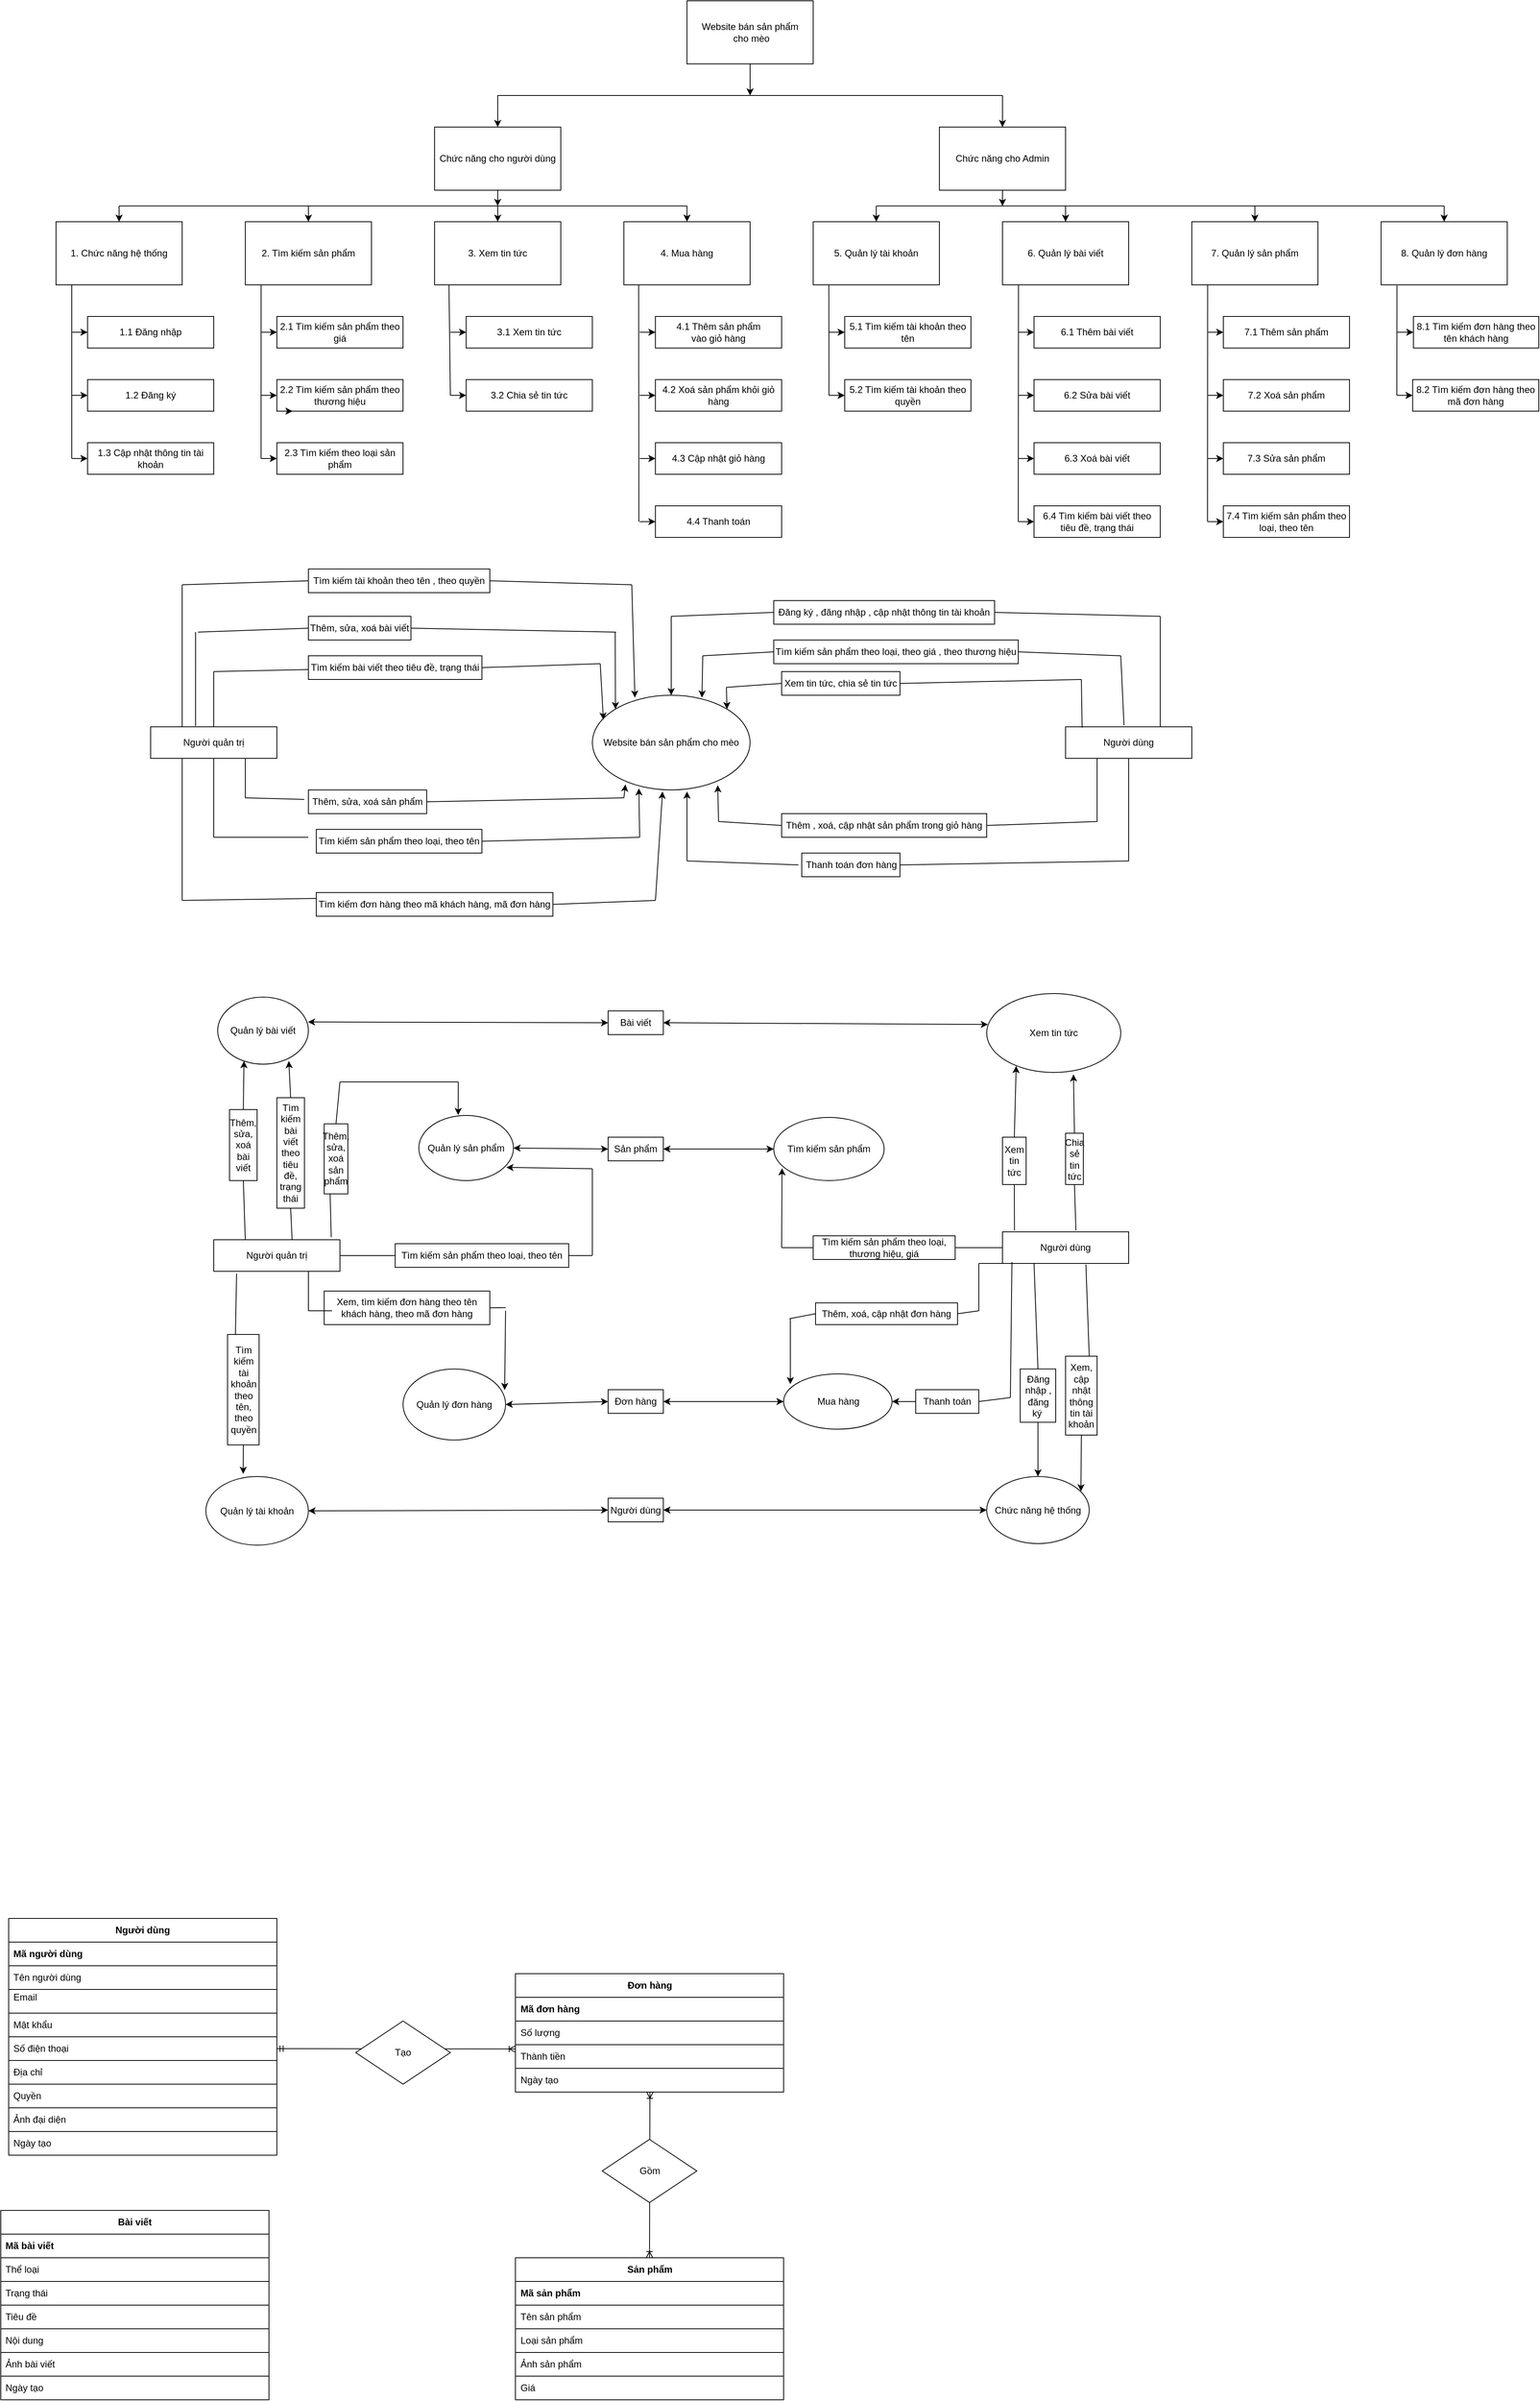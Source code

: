 <mxfile version="23.0.1" type="github">
  <diagram id="C5RBs43oDa-KdzZeNtuy" name="Page-1">
    <mxGraphModel dx="2207" dy="866" grid="1" gridSize="10" guides="1" tooltips="1" connect="1" arrows="1" fold="1" page="1" pageScale="1" pageWidth="827" pageHeight="1169" math="0" shadow="0">
      <root>
        <mxCell id="WIyWlLk6GJQsqaUBKTNV-0" />
        <mxCell id="WIyWlLk6GJQsqaUBKTNV-1" parent="WIyWlLk6GJQsqaUBKTNV-0" />
        <mxCell id="jqVSA10DXYwFzxkQNMTz-188" value="" style="edgeStyle=entityRelationEdgeStyle;fontSize=12;html=1;endArrow=ERoneToMany;startArrow=ERmandOne;rounded=0;exitX=1;exitY=0.5;exitDx=0;exitDy=0;entryX=0;entryY=0.181;entryDx=0;entryDy=0;entryPerimeter=0;" edge="1" parent="WIyWlLk6GJQsqaUBKTNV-1" source="jqVSA10DXYwFzxkQNMTz-157" target="jqVSA10DXYwFzxkQNMTz-183">
          <mxGeometry width="100" height="100" relative="1" as="geometry">
            <mxPoint x="-190" y="3890" as="sourcePoint" />
            <mxPoint x="-90" y="3790" as="targetPoint" />
          </mxGeometry>
        </mxCell>
        <mxCell id="xHxmoFjbufYu5VJIdYqy-1" value="Website bán sản phẩm&#xa; cho mèo" style="rounded=0;whiteSpace=wrap;html=1;strokeColor=default;" parent="WIyWlLk6GJQsqaUBKTNV-1" vertex="1">
          <mxGeometry x="160" y="1080" width="160" height="80" as="geometry" />
        </mxCell>
        <mxCell id="xHxmoFjbufYu5VJIdYqy-2" value="Chức năng cho người dùng" style="rounded=0;whiteSpace=wrap;html=1;strokeColor=default;" parent="WIyWlLk6GJQsqaUBKTNV-1" vertex="1">
          <mxGeometry x="-160" y="1240" width="160" height="80" as="geometry" />
        </mxCell>
        <mxCell id="xHxmoFjbufYu5VJIdYqy-3" value="Chức năng cho Admin" style="rounded=0;whiteSpace=wrap;html=1;strokeColor=default;" parent="WIyWlLk6GJQsqaUBKTNV-1" vertex="1">
          <mxGeometry x="480" y="1240" width="160" height="80" as="geometry" />
        </mxCell>
        <mxCell id="xHxmoFjbufYu5VJIdYqy-4" value="5. Quản lý tài khoản" style="rounded=0;whiteSpace=wrap;html=1;strokeColor=default;" parent="WIyWlLk6GJQsqaUBKTNV-1" vertex="1">
          <mxGeometry x="320" y="1360" width="160" height="80" as="geometry" />
        </mxCell>
        <mxCell id="xHxmoFjbufYu5VJIdYqy-5" value="7. Quản lý sản phẩm" style="rounded=0;whiteSpace=wrap;html=1;strokeColor=default;" parent="WIyWlLk6GJQsqaUBKTNV-1" vertex="1">
          <mxGeometry x="800" y="1360" width="160" height="80" as="geometry" />
        </mxCell>
        <mxCell id="xHxmoFjbufYu5VJIdYqy-6" value="6. Quản lý bài viết" style="rounded=0;whiteSpace=wrap;html=1;strokeColor=default;" parent="WIyWlLk6GJQsqaUBKTNV-1" vertex="1">
          <mxGeometry x="560" y="1360" width="160" height="80" as="geometry" />
        </mxCell>
        <mxCell id="xHxmoFjbufYu5VJIdYqy-7" value="8. Quản lý đơn hàng" style="rounded=0;whiteSpace=wrap;html=1;strokeColor=default;" parent="WIyWlLk6GJQsqaUBKTNV-1" vertex="1">
          <mxGeometry x="1040" y="1360" width="160" height="80" as="geometry" />
        </mxCell>
        <mxCell id="xHxmoFjbufYu5VJIdYqy-9" value="2. Tìm kiếm sản phẩm" style="rounded=0;whiteSpace=wrap;html=1;strokeColor=default;" parent="WIyWlLk6GJQsqaUBKTNV-1" vertex="1">
          <mxGeometry x="-400" y="1360" width="160" height="80" as="geometry" />
        </mxCell>
        <mxCell id="xHxmoFjbufYu5VJIdYqy-10" value="1. Chức năng hệ thống" style="rounded=0;whiteSpace=wrap;html=1;strokeColor=default;" parent="WIyWlLk6GJQsqaUBKTNV-1" vertex="1">
          <mxGeometry x="-640" y="1360" width="160" height="80" as="geometry" />
        </mxCell>
        <mxCell id="xHxmoFjbufYu5VJIdYqy-11" value="3. Xem tin tức" style="rounded=0;whiteSpace=wrap;html=1;strokeColor=default;" parent="WIyWlLk6GJQsqaUBKTNV-1" vertex="1">
          <mxGeometry x="-160" y="1360" width="160" height="80" as="geometry" />
        </mxCell>
        <mxCell id="xHxmoFjbufYu5VJIdYqy-12" value="4. Mua hàng" style="rounded=0;whiteSpace=wrap;html=1;strokeColor=default;" parent="WIyWlLk6GJQsqaUBKTNV-1" vertex="1">
          <mxGeometry x="80" y="1360" width="160" height="80" as="geometry" />
        </mxCell>
        <mxCell id="xHxmoFjbufYu5VJIdYqy-13" value="3.1 Xem tin tức" style="rounded=0;whiteSpace=wrap;html=1;strokeColor=default;" parent="WIyWlLk6GJQsqaUBKTNV-1" vertex="1">
          <mxGeometry x="-120" y="1480" width="160" height="40" as="geometry" />
        </mxCell>
        <mxCell id="xHxmoFjbufYu5VJIdYqy-14" value="3.2 Chia sẻ tin tức" style="rounded=0;whiteSpace=wrap;html=1;strokeColor=default;" parent="WIyWlLk6GJQsqaUBKTNV-1" vertex="1">
          <mxGeometry x="-120" y="1560" width="160" height="40" as="geometry" />
        </mxCell>
        <mxCell id="xHxmoFjbufYu5VJIdYqy-15" value="1.1 Đăng nhập" style="rounded=0;whiteSpace=wrap;html=1;strokeColor=default;" parent="WIyWlLk6GJQsqaUBKTNV-1" vertex="1">
          <mxGeometry x="-600" y="1480" width="160" height="40" as="geometry" />
        </mxCell>
        <mxCell id="xHxmoFjbufYu5VJIdYqy-16" value="1.2 Đăng ký" style="rounded=0;whiteSpace=wrap;html=1;strokeColor=default;" parent="WIyWlLk6GJQsqaUBKTNV-1" vertex="1">
          <mxGeometry x="-600" y="1560" width="160" height="40" as="geometry" />
        </mxCell>
        <mxCell id="xHxmoFjbufYu5VJIdYqy-17" value="1.3 Cập nhật thông tin tài khoản" style="rounded=0;whiteSpace=wrap;html=1;strokeColor=default;" parent="WIyWlLk6GJQsqaUBKTNV-1" vertex="1">
          <mxGeometry x="-600" y="1640" width="160" height="40" as="geometry" />
        </mxCell>
        <mxCell id="xHxmoFjbufYu5VJIdYqy-18" value="4.1 Thêm sản phẩm &#xa;vào giỏ hàng" style="rounded=0;whiteSpace=wrap;html=1;strokeColor=default;" parent="WIyWlLk6GJQsqaUBKTNV-1" vertex="1">
          <mxGeometry x="120" y="1480" width="160" height="40" as="geometry" />
        </mxCell>
        <mxCell id="xHxmoFjbufYu5VJIdYqy-19" value="4.2 Xoá sản phẩm khỏi giỏ hàng" style="rounded=0;whiteSpace=wrap;html=1;strokeColor=default;" parent="WIyWlLk6GJQsqaUBKTNV-1" vertex="1">
          <mxGeometry x="120" y="1560" width="160" height="40" as="geometry" />
        </mxCell>
        <mxCell id="xHxmoFjbufYu5VJIdYqy-20" value="4.3 Cập nhật giỏ hàng" style="rounded=0;whiteSpace=wrap;html=1;strokeColor=default;" parent="WIyWlLk6GJQsqaUBKTNV-1" vertex="1">
          <mxGeometry x="120" y="1640" width="160" height="40" as="geometry" />
        </mxCell>
        <mxCell id="xHxmoFjbufYu5VJIdYqy-21" value="2.1 Tìm kiếm sản phẩm theo giá" style="rounded=0;whiteSpace=wrap;html=1;strokeColor=default;" parent="WIyWlLk6GJQsqaUBKTNV-1" vertex="1">
          <mxGeometry x="-360" y="1480" width="160" height="40" as="geometry" />
        </mxCell>
        <mxCell id="xHxmoFjbufYu5VJIdYqy-22" value="2.2 Tìm kiếm sản phẩm theo thương hiệu" style="rounded=0;whiteSpace=wrap;html=1;strokeColor=default;" parent="WIyWlLk6GJQsqaUBKTNV-1" vertex="1">
          <mxGeometry x="-360" y="1560" width="160" height="40" as="geometry" />
        </mxCell>
        <mxCell id="xHxmoFjbufYu5VJIdYqy-23" value="5.1 Tìm kiếm tài khoản theo tên" style="rounded=0;whiteSpace=wrap;html=1;strokeColor=default;" parent="WIyWlLk6GJQsqaUBKTNV-1" vertex="1">
          <mxGeometry x="360" y="1480" width="160" height="40" as="geometry" />
        </mxCell>
        <mxCell id="xHxmoFjbufYu5VJIdYqy-24" value="5.2 Tìm kiếm tài khoản theo quyền" style="rounded=0;whiteSpace=wrap;html=1;strokeColor=default;" parent="WIyWlLk6GJQsqaUBKTNV-1" vertex="1">
          <mxGeometry x="360" y="1560" width="160" height="40" as="geometry" />
        </mxCell>
        <mxCell id="xHxmoFjbufYu5VJIdYqy-26" value="6.1 Thêm bài viết" style="rounded=0;whiteSpace=wrap;html=1;strokeColor=default;" parent="WIyWlLk6GJQsqaUBKTNV-1" vertex="1">
          <mxGeometry x="600" y="1480" width="160" height="40" as="geometry" />
        </mxCell>
        <mxCell id="xHxmoFjbufYu5VJIdYqy-27" value="6.2 Sửa bài viết" style="rounded=0;whiteSpace=wrap;html=1;strokeColor=default;" parent="WIyWlLk6GJQsqaUBKTNV-1" vertex="1">
          <mxGeometry x="600" y="1560" width="160" height="40" as="geometry" />
        </mxCell>
        <mxCell id="xHxmoFjbufYu5VJIdYqy-28" value="6.3 Xoá bài viết" style="rounded=0;whiteSpace=wrap;html=1;strokeColor=default;" parent="WIyWlLk6GJQsqaUBKTNV-1" vertex="1">
          <mxGeometry x="600" y="1640" width="160" height="40" as="geometry" />
        </mxCell>
        <mxCell id="xHxmoFjbufYu5VJIdYqy-29" value="6.4 Tìm kiếm bài viết theo tiêu đề, trạng thái" style="rounded=0;whiteSpace=wrap;html=1;strokeColor=default;" parent="WIyWlLk6GJQsqaUBKTNV-1" vertex="1">
          <mxGeometry x="600" y="1720" width="160" height="40" as="geometry" />
        </mxCell>
        <mxCell id="xHxmoFjbufYu5VJIdYqy-30" value="7.1 Thêm sản phẩm" style="rounded=0;whiteSpace=wrap;html=1;strokeColor=default;" parent="WIyWlLk6GJQsqaUBKTNV-1" vertex="1">
          <mxGeometry x="840" y="1480" width="160" height="40" as="geometry" />
        </mxCell>
        <mxCell id="xHxmoFjbufYu5VJIdYqy-31" value="7.2 Xoá sản phẩm" style="rounded=0;whiteSpace=wrap;html=1;strokeColor=default;" parent="WIyWlLk6GJQsqaUBKTNV-1" vertex="1">
          <mxGeometry x="840" y="1560" width="160" height="40" as="geometry" />
        </mxCell>
        <mxCell id="xHxmoFjbufYu5VJIdYqy-32" value="7.3 Sửa sản phẩm" style="rounded=0;whiteSpace=wrap;html=1;strokeColor=default;" parent="WIyWlLk6GJQsqaUBKTNV-1" vertex="1">
          <mxGeometry x="840" y="1640" width="160" height="40" as="geometry" />
        </mxCell>
        <mxCell id="xHxmoFjbufYu5VJIdYqy-33" value="7.4 Tìm kiếm sản phẩm theo loại, theo tên" style="rounded=0;whiteSpace=wrap;html=1;strokeColor=default;" parent="WIyWlLk6GJQsqaUBKTNV-1" vertex="1">
          <mxGeometry x="840" y="1720" width="160" height="40" as="geometry" />
        </mxCell>
        <mxCell id="xHxmoFjbufYu5VJIdYqy-34" value="8.1 Tìm kiếm đơn hàng theo tên khách hàng" style="rounded=0;whiteSpace=wrap;html=1;strokeColor=default;" parent="WIyWlLk6GJQsqaUBKTNV-1" vertex="1">
          <mxGeometry x="1081" y="1480" width="159" height="40" as="geometry" />
        </mxCell>
        <mxCell id="xHxmoFjbufYu5VJIdYqy-35" value="8.2 Tìm kiếm đơn hàng theo mã đơn hàng" style="rounded=0;whiteSpace=wrap;html=1;strokeColor=default;" parent="WIyWlLk6GJQsqaUBKTNV-1" vertex="1">
          <mxGeometry x="1080" y="1560" width="160" height="40" as="geometry" />
        </mxCell>
        <mxCell id="xHxmoFjbufYu5VJIdYqy-39" value="" style="endArrow=classic;html=1;rounded=0;exitX=0.5;exitY=1;exitDx=0;exitDy=0;strokeColor=default;" parent="WIyWlLk6GJQsqaUBKTNV-1" source="xHxmoFjbufYu5VJIdYqy-1" edge="1">
          <mxGeometry width="50" height="50" relative="1" as="geometry">
            <mxPoint x="160" y="1370" as="sourcePoint" />
            <mxPoint x="240" y="1200" as="targetPoint" />
          </mxGeometry>
        </mxCell>
        <mxCell id="xHxmoFjbufYu5VJIdYqy-40" value="" style="endArrow=none;html=1;rounded=0;strokeColor=default;" parent="WIyWlLk6GJQsqaUBKTNV-1" edge="1">
          <mxGeometry width="50" height="50" relative="1" as="geometry">
            <mxPoint x="-80" y="1200" as="sourcePoint" />
            <mxPoint x="560" y="1200" as="targetPoint" />
          </mxGeometry>
        </mxCell>
        <mxCell id="xHxmoFjbufYu5VJIdYqy-41" value="" style="endArrow=classic;html=1;rounded=0;entryX=0.5;entryY=0;entryDx=0;entryDy=0;strokeColor=default;" parent="WIyWlLk6GJQsqaUBKTNV-1" target="xHxmoFjbufYu5VJIdYqy-2" edge="1">
          <mxGeometry width="50" height="50" relative="1" as="geometry">
            <mxPoint x="-80" y="1200" as="sourcePoint" />
            <mxPoint x="210" y="1320" as="targetPoint" />
          </mxGeometry>
        </mxCell>
        <mxCell id="xHxmoFjbufYu5VJIdYqy-42" value="" style="endArrow=classic;html=1;rounded=0;entryX=0.5;entryY=0;entryDx=0;entryDy=0;strokeColor=default;" parent="WIyWlLk6GJQsqaUBKTNV-1" target="xHxmoFjbufYu5VJIdYqy-3" edge="1">
          <mxGeometry width="50" height="50" relative="1" as="geometry">
            <mxPoint x="560" y="1200" as="sourcePoint" />
            <mxPoint x="210" y="1320" as="targetPoint" />
          </mxGeometry>
        </mxCell>
        <mxCell id="xHxmoFjbufYu5VJIdYqy-43" value="" style="endArrow=classic;html=1;rounded=0;exitX=0.5;exitY=1;exitDx=0;exitDy=0;strokeColor=default;" parent="WIyWlLk6GJQsqaUBKTNV-1" source="xHxmoFjbufYu5VJIdYqy-2" edge="1">
          <mxGeometry width="50" height="50" relative="1" as="geometry">
            <mxPoint x="160" y="1370" as="sourcePoint" />
            <mxPoint x="-80" y="1340" as="targetPoint" />
          </mxGeometry>
        </mxCell>
        <mxCell id="xHxmoFjbufYu5VJIdYqy-44" value="" style="endArrow=none;html=1;rounded=0;strokeColor=default;" parent="WIyWlLk6GJQsqaUBKTNV-1" edge="1">
          <mxGeometry width="50" height="50" relative="1" as="geometry">
            <mxPoint x="-560" y="1340" as="sourcePoint" />
            <mxPoint x="160" y="1340" as="targetPoint" />
          </mxGeometry>
        </mxCell>
        <mxCell id="xHxmoFjbufYu5VJIdYqy-45" value="" style="endArrow=classic;html=1;rounded=0;entryX=0.5;entryY=0;entryDx=0;entryDy=0;strokeColor=default;" parent="WIyWlLk6GJQsqaUBKTNV-1" target="xHxmoFjbufYu5VJIdYqy-10" edge="1">
          <mxGeometry width="50" height="50" relative="1" as="geometry">
            <mxPoint x="-560" y="1340" as="sourcePoint" />
            <mxPoint x="-240" y="1320" as="targetPoint" />
          </mxGeometry>
        </mxCell>
        <mxCell id="xHxmoFjbufYu5VJIdYqy-46" value="" style="endArrow=classic;html=1;rounded=0;entryX=0.5;entryY=0;entryDx=0;entryDy=0;strokeColor=default;" parent="WIyWlLk6GJQsqaUBKTNV-1" target="xHxmoFjbufYu5VJIdYqy-9" edge="1">
          <mxGeometry width="50" height="50" relative="1" as="geometry">
            <mxPoint x="-320" y="1340" as="sourcePoint" />
            <mxPoint x="-240" y="1320" as="targetPoint" />
          </mxGeometry>
        </mxCell>
        <mxCell id="xHxmoFjbufYu5VJIdYqy-47" value="" style="endArrow=classic;html=1;rounded=0;entryX=0.5;entryY=0;entryDx=0;entryDy=0;strokeColor=default;" parent="WIyWlLk6GJQsqaUBKTNV-1" target="xHxmoFjbufYu5VJIdYqy-11" edge="1">
          <mxGeometry width="50" height="50" relative="1" as="geometry">
            <mxPoint x="-80" y="1340" as="sourcePoint" />
            <mxPoint x="-240" y="1320" as="targetPoint" />
          </mxGeometry>
        </mxCell>
        <mxCell id="xHxmoFjbufYu5VJIdYqy-48" value="" style="endArrow=classic;html=1;rounded=0;entryX=0.5;entryY=0;entryDx=0;entryDy=0;strokeColor=default;" parent="WIyWlLk6GJQsqaUBKTNV-1" target="xHxmoFjbufYu5VJIdYqy-12" edge="1">
          <mxGeometry width="50" height="50" relative="1" as="geometry">
            <mxPoint x="160" y="1340" as="sourcePoint" />
            <mxPoint x="-240" y="1320" as="targetPoint" />
          </mxGeometry>
        </mxCell>
        <mxCell id="xHxmoFjbufYu5VJIdYqy-49" value="" style="endArrow=classic;html=1;rounded=0;exitX=0.5;exitY=1;exitDx=0;exitDy=0;strokeColor=default;" parent="WIyWlLk6GJQsqaUBKTNV-1" source="xHxmoFjbufYu5VJIdYqy-3" edge="1">
          <mxGeometry width="50" height="50" relative="1" as="geometry">
            <mxPoint x="530" y="1370" as="sourcePoint" />
            <mxPoint x="560" y="1340" as="targetPoint" />
          </mxGeometry>
        </mxCell>
        <mxCell id="xHxmoFjbufYu5VJIdYqy-50" value="" style="endArrow=none;html=1;rounded=0;strokeColor=default;" parent="WIyWlLk6GJQsqaUBKTNV-1" edge="1">
          <mxGeometry width="50" height="50" relative="1" as="geometry">
            <mxPoint x="400" y="1340" as="sourcePoint" />
            <mxPoint x="1120" y="1340" as="targetPoint" />
          </mxGeometry>
        </mxCell>
        <mxCell id="xHxmoFjbufYu5VJIdYqy-51" value="" style="endArrow=classic;html=1;rounded=0;entryX=0.5;entryY=0;entryDx=0;entryDy=0;strokeColor=default;" parent="WIyWlLk6GJQsqaUBKTNV-1" target="xHxmoFjbufYu5VJIdYqy-4" edge="1">
          <mxGeometry width="50" height="50" relative="1" as="geometry">
            <mxPoint x="400" y="1340" as="sourcePoint" />
            <mxPoint x="780" y="1320" as="targetPoint" />
          </mxGeometry>
        </mxCell>
        <mxCell id="xHxmoFjbufYu5VJIdYqy-53" value="" style="endArrow=classic;html=1;rounded=0;entryX=0.5;entryY=0;entryDx=0;entryDy=0;strokeColor=default;" parent="WIyWlLk6GJQsqaUBKTNV-1" target="xHxmoFjbufYu5VJIdYqy-6" edge="1">
          <mxGeometry width="50" height="50" relative="1" as="geometry">
            <mxPoint x="640" y="1340" as="sourcePoint" />
            <mxPoint x="780" y="1320" as="targetPoint" />
          </mxGeometry>
        </mxCell>
        <mxCell id="xHxmoFjbufYu5VJIdYqy-54" value="" style="endArrow=classic;html=1;rounded=0;entryX=0.5;entryY=0;entryDx=0;entryDy=0;strokeColor=default;" parent="WIyWlLk6GJQsqaUBKTNV-1" target="xHxmoFjbufYu5VJIdYqy-5" edge="1">
          <mxGeometry width="50" height="50" relative="1" as="geometry">
            <mxPoint x="880" y="1340" as="sourcePoint" />
            <mxPoint x="780" y="1320" as="targetPoint" />
          </mxGeometry>
        </mxCell>
        <mxCell id="xHxmoFjbufYu5VJIdYqy-55" value="" style="endArrow=classic;html=1;rounded=0;entryX=0.5;entryY=0;entryDx=0;entryDy=0;strokeColor=default;" parent="WIyWlLk6GJQsqaUBKTNV-1" target="xHxmoFjbufYu5VJIdYqy-7" edge="1">
          <mxGeometry width="50" height="50" relative="1" as="geometry">
            <mxPoint x="1120" y="1340" as="sourcePoint" />
            <mxPoint x="780" y="1320" as="targetPoint" />
          </mxGeometry>
        </mxCell>
        <mxCell id="xHxmoFjbufYu5VJIdYqy-57" value="" style="endArrow=none;html=1;rounded=0;strokeColor=default;" parent="WIyWlLk6GJQsqaUBKTNV-1" edge="1">
          <mxGeometry width="50" height="50" relative="1" as="geometry">
            <mxPoint x="-620" y="1440" as="sourcePoint" />
            <mxPoint x="-620" y="1660" as="targetPoint" />
          </mxGeometry>
        </mxCell>
        <mxCell id="xHxmoFjbufYu5VJIdYqy-58" value="" style="endArrow=classic;html=1;rounded=0;entryX=0;entryY=0.5;entryDx=0;entryDy=0;strokeColor=default;" parent="WIyWlLk6GJQsqaUBKTNV-1" target="xHxmoFjbufYu5VJIdYqy-15" edge="1">
          <mxGeometry width="50" height="50" relative="1" as="geometry">
            <mxPoint x="-620" y="1500" as="sourcePoint" />
            <mxPoint x="-450" y="1470" as="targetPoint" />
          </mxGeometry>
        </mxCell>
        <mxCell id="xHxmoFjbufYu5VJIdYqy-59" value="" style="endArrow=classic;html=1;rounded=0;entryX=0;entryY=0.5;entryDx=0;entryDy=0;strokeColor=default;" parent="WIyWlLk6GJQsqaUBKTNV-1" target="xHxmoFjbufYu5VJIdYqy-16" edge="1">
          <mxGeometry width="50" height="50" relative="1" as="geometry">
            <mxPoint x="-620" y="1580" as="sourcePoint" />
            <mxPoint x="-450" y="1470" as="targetPoint" />
          </mxGeometry>
        </mxCell>
        <mxCell id="xHxmoFjbufYu5VJIdYqy-60" value="" style="endArrow=classic;html=1;rounded=0;entryX=0;entryY=0.5;entryDx=0;entryDy=0;strokeColor=default;" parent="WIyWlLk6GJQsqaUBKTNV-1" target="xHxmoFjbufYu5VJIdYqy-17" edge="1">
          <mxGeometry width="50" height="50" relative="1" as="geometry">
            <mxPoint x="-620" y="1660" as="sourcePoint" />
            <mxPoint x="-450" y="1470" as="targetPoint" />
          </mxGeometry>
        </mxCell>
        <mxCell id="xHxmoFjbufYu5VJIdYqy-61" value="" style="endArrow=none;html=1;rounded=0;entryX=0.119;entryY=0.999;entryDx=0;entryDy=0;entryPerimeter=0;strokeColor=default;" parent="WIyWlLk6GJQsqaUBKTNV-1" edge="1">
          <mxGeometry width="50" height="50" relative="1" as="geometry">
            <mxPoint x="-380" y="1660" as="sourcePoint" />
            <mxPoint x="-379.96" y="1439.92" as="targetPoint" />
          </mxGeometry>
        </mxCell>
        <mxCell id="xHxmoFjbufYu5VJIdYqy-63" value="" style="endArrow=classic;html=1;rounded=0;entryX=0;entryY=0.5;entryDx=0;entryDy=0;strokeColor=default;" parent="WIyWlLk6GJQsqaUBKTNV-1" target="xHxmoFjbufYu5VJIdYqy-21" edge="1">
          <mxGeometry width="50" height="50" relative="1" as="geometry">
            <mxPoint x="-380" y="1500" as="sourcePoint" />
            <mxPoint x="-450" y="1520" as="targetPoint" />
          </mxGeometry>
        </mxCell>
        <mxCell id="xHxmoFjbufYu5VJIdYqy-64" value="" style="endArrow=classic;html=1;rounded=0;entryX=0;entryY=0.5;entryDx=0;entryDy=0;strokeColor=default;" parent="WIyWlLk6GJQsqaUBKTNV-1" target="xHxmoFjbufYu5VJIdYqy-22" edge="1">
          <mxGeometry width="50" height="50" relative="1" as="geometry">
            <mxPoint x="-380" y="1580" as="sourcePoint" />
            <mxPoint x="-450" y="1520" as="targetPoint" />
          </mxGeometry>
        </mxCell>
        <mxCell id="xHxmoFjbufYu5VJIdYqy-65" value="" style="endArrow=none;html=1;rounded=0;entryX=0.114;entryY=1.015;entryDx=0;entryDy=0;entryPerimeter=0;strokeColor=default;" parent="WIyWlLk6GJQsqaUBKTNV-1" edge="1">
          <mxGeometry width="50" height="50" relative="1" as="geometry">
            <mxPoint x="-140" y="1580" as="sourcePoint" />
            <mxPoint x="-141.76" y="1440.2" as="targetPoint" />
          </mxGeometry>
        </mxCell>
        <mxCell id="xHxmoFjbufYu5VJIdYqy-66" value="" style="endArrow=classic;html=1;rounded=0;entryX=0;entryY=0.5;entryDx=0;entryDy=0;strokeColor=default;" parent="WIyWlLk6GJQsqaUBKTNV-1" target="xHxmoFjbufYu5VJIdYqy-13" edge="1">
          <mxGeometry width="50" height="50" relative="1" as="geometry">
            <mxPoint x="-140" y="1500" as="sourcePoint" />
            <mxPoint x="30" y="1520" as="targetPoint" />
          </mxGeometry>
        </mxCell>
        <mxCell id="xHxmoFjbufYu5VJIdYqy-67" value="" style="endArrow=classic;html=1;rounded=0;entryX=0;entryY=0.5;entryDx=0;entryDy=0;strokeColor=default;" parent="WIyWlLk6GJQsqaUBKTNV-1" target="xHxmoFjbufYu5VJIdYqy-14" edge="1">
          <mxGeometry width="50" height="50" relative="1" as="geometry">
            <mxPoint x="-140" y="1580" as="sourcePoint" />
            <mxPoint x="30" y="1520" as="targetPoint" />
          </mxGeometry>
        </mxCell>
        <mxCell id="xHxmoFjbufYu5VJIdYqy-68" value="" style="endArrow=none;html=1;rounded=0;entryX=0.117;entryY=0.976;entryDx=0;entryDy=0;entryPerimeter=0;strokeColor=default;" parent="WIyWlLk6GJQsqaUBKTNV-1" edge="1">
          <mxGeometry width="50" height="50" relative="1" as="geometry">
            <mxPoint x="99" y="1740" as="sourcePoint" />
            <mxPoint x="98.72" y="1440.08" as="targetPoint" />
          </mxGeometry>
        </mxCell>
        <mxCell id="xHxmoFjbufYu5VJIdYqy-69" value="" style="endArrow=classic;html=1;rounded=0;entryX=0;entryY=0.5;entryDx=0;entryDy=0;strokeColor=default;" parent="WIyWlLk6GJQsqaUBKTNV-1" target="xHxmoFjbufYu5VJIdYqy-18" edge="1">
          <mxGeometry width="50" height="50" relative="1" as="geometry">
            <mxPoint x="100" y="1500" as="sourcePoint" />
            <mxPoint x="30" y="1520" as="targetPoint" />
          </mxGeometry>
        </mxCell>
        <mxCell id="xHxmoFjbufYu5VJIdYqy-70" value="" style="endArrow=classic;html=1;rounded=0;entryX=0;entryY=0.5;entryDx=0;entryDy=0;strokeColor=default;" parent="WIyWlLk6GJQsqaUBKTNV-1" target="xHxmoFjbufYu5VJIdYqy-19" edge="1">
          <mxGeometry width="50" height="50" relative="1" as="geometry">
            <mxPoint x="100" y="1580" as="sourcePoint" />
            <mxPoint x="30" y="1520" as="targetPoint" />
          </mxGeometry>
        </mxCell>
        <mxCell id="xHxmoFjbufYu5VJIdYqy-71" value="" style="endArrow=classic;html=1;rounded=0;entryX=0;entryY=0.5;entryDx=0;entryDy=0;strokeColor=default;" parent="WIyWlLk6GJQsqaUBKTNV-1" target="xHxmoFjbufYu5VJIdYqy-20" edge="1">
          <mxGeometry width="50" height="50" relative="1" as="geometry">
            <mxPoint x="100" y="1660" as="sourcePoint" />
            <mxPoint x="30" y="1520" as="targetPoint" />
          </mxGeometry>
        </mxCell>
        <mxCell id="xHxmoFjbufYu5VJIdYqy-72" value="" style="endArrow=none;html=1;rounded=0;entryX=0.124;entryY=0.995;entryDx=0;entryDy=0;entryPerimeter=0;strokeColor=default;" parent="WIyWlLk6GJQsqaUBKTNV-1" target="xHxmoFjbufYu5VJIdYqy-4" edge="1">
          <mxGeometry width="50" height="50" relative="1" as="geometry">
            <mxPoint x="340" y="1580" as="sourcePoint" />
            <mxPoint x="290" y="1520" as="targetPoint" />
          </mxGeometry>
        </mxCell>
        <mxCell id="xHxmoFjbufYu5VJIdYqy-73" value="" style="endArrow=classic;html=1;rounded=0;entryX=0;entryY=0.5;entryDx=0;entryDy=0;strokeColor=default;" parent="WIyWlLk6GJQsqaUBKTNV-1" target="xHxmoFjbufYu5VJIdYqy-24" edge="1">
          <mxGeometry width="50" height="50" relative="1" as="geometry">
            <mxPoint x="340" y="1580" as="sourcePoint" />
            <mxPoint x="330" y="1540" as="targetPoint" />
          </mxGeometry>
        </mxCell>
        <mxCell id="xHxmoFjbufYu5VJIdYqy-74" value="" style="endArrow=classic;html=1;rounded=0;entryX=0;entryY=0.5;entryDx=0;entryDy=0;strokeColor=default;" parent="WIyWlLk6GJQsqaUBKTNV-1" target="xHxmoFjbufYu5VJIdYqy-23" edge="1">
          <mxGeometry width="50" height="50" relative="1" as="geometry">
            <mxPoint x="340" y="1500" as="sourcePoint" />
            <mxPoint x="330" y="1540" as="targetPoint" />
          </mxGeometry>
        </mxCell>
        <mxCell id="xHxmoFjbufYu5VJIdYqy-75" value="" style="endArrow=none;html=1;rounded=0;exitX=0.127;exitY=1.005;exitDx=0;exitDy=0;exitPerimeter=0;strokeColor=default;" parent="WIyWlLk6GJQsqaUBKTNV-1" source="xHxmoFjbufYu5VJIdYqy-6" edge="1">
          <mxGeometry width="50" height="50" relative="1" as="geometry">
            <mxPoint x="600" y="1460" as="sourcePoint" />
            <mxPoint x="580" y="1740" as="targetPoint" />
          </mxGeometry>
        </mxCell>
        <mxCell id="xHxmoFjbufYu5VJIdYqy-76" value="" style="endArrow=classic;html=1;rounded=0;entryX=0;entryY=0.5;entryDx=0;entryDy=0;strokeColor=default;" parent="WIyWlLk6GJQsqaUBKTNV-1" target="xHxmoFjbufYu5VJIdYqy-29" edge="1">
          <mxGeometry width="50" height="50" relative="1" as="geometry">
            <mxPoint x="580" y="1740" as="sourcePoint" />
            <mxPoint x="650" y="1670" as="targetPoint" />
          </mxGeometry>
        </mxCell>
        <mxCell id="xHxmoFjbufYu5VJIdYqy-77" value="" style="endArrow=classic;html=1;rounded=0;entryX=0;entryY=0.5;entryDx=0;entryDy=0;strokeColor=default;" parent="WIyWlLk6GJQsqaUBKTNV-1" target="xHxmoFjbufYu5VJIdYqy-28" edge="1">
          <mxGeometry width="50" height="50" relative="1" as="geometry">
            <mxPoint x="580" y="1660" as="sourcePoint" />
            <mxPoint x="650" y="1670" as="targetPoint" />
          </mxGeometry>
        </mxCell>
        <mxCell id="xHxmoFjbufYu5VJIdYqy-78" value="" style="endArrow=classic;html=1;rounded=0;entryX=0;entryY=0.5;entryDx=0;entryDy=0;strokeColor=default;" parent="WIyWlLk6GJQsqaUBKTNV-1" target="xHxmoFjbufYu5VJIdYqy-27" edge="1">
          <mxGeometry width="50" height="50" relative="1" as="geometry">
            <mxPoint x="580" y="1580" as="sourcePoint" />
            <mxPoint x="650" y="1670" as="targetPoint" />
          </mxGeometry>
        </mxCell>
        <mxCell id="xHxmoFjbufYu5VJIdYqy-79" value="" style="endArrow=classic;html=1;rounded=0;strokeColor=default;" parent="WIyWlLk6GJQsqaUBKTNV-1" edge="1">
          <mxGeometry width="50" height="50" relative="1" as="geometry">
            <mxPoint x="580" y="1500" as="sourcePoint" />
            <mxPoint x="600" y="1500" as="targetPoint" />
          </mxGeometry>
        </mxCell>
        <mxCell id="xHxmoFjbufYu5VJIdYqy-80" value="" style="endArrow=none;html=1;rounded=0;exitX=0.126;exitY=1.005;exitDx=0;exitDy=0;exitPerimeter=0;strokeColor=default;" parent="WIyWlLk6GJQsqaUBKTNV-1" source="xHxmoFjbufYu5VJIdYqy-5" edge="1">
          <mxGeometry width="50" height="50" relative="1" as="geometry">
            <mxPoint x="880" y="1490" as="sourcePoint" />
            <mxPoint x="820" y="1740" as="targetPoint" />
          </mxGeometry>
        </mxCell>
        <mxCell id="xHxmoFjbufYu5VJIdYqy-81" value="" style="endArrow=classic;html=1;rounded=0;entryX=0;entryY=0.5;entryDx=0;entryDy=0;strokeColor=default;" parent="WIyWlLk6GJQsqaUBKTNV-1" target="xHxmoFjbufYu5VJIdYqy-33" edge="1">
          <mxGeometry width="50" height="50" relative="1" as="geometry">
            <mxPoint x="820" y="1740" as="sourcePoint" />
            <mxPoint x="930" y="1710" as="targetPoint" />
          </mxGeometry>
        </mxCell>
        <mxCell id="xHxmoFjbufYu5VJIdYqy-82" value="" style="endArrow=classic;html=1;rounded=0;entryX=0;entryY=0.5;entryDx=0;entryDy=0;strokeColor=default;" parent="WIyWlLk6GJQsqaUBKTNV-1" target="xHxmoFjbufYu5VJIdYqy-32" edge="1">
          <mxGeometry width="50" height="50" relative="1" as="geometry">
            <mxPoint x="820" y="1660" as="sourcePoint" />
            <mxPoint x="930" y="1710" as="targetPoint" />
          </mxGeometry>
        </mxCell>
        <mxCell id="xHxmoFjbufYu5VJIdYqy-83" value="" style="endArrow=classic;html=1;rounded=0;entryX=0;entryY=0.5;entryDx=0;entryDy=0;strokeColor=default;" parent="WIyWlLk6GJQsqaUBKTNV-1" target="xHxmoFjbufYu5VJIdYqy-30" edge="1">
          <mxGeometry width="50" height="50" relative="1" as="geometry">
            <mxPoint x="820" y="1500" as="sourcePoint" />
            <mxPoint x="930" y="1530" as="targetPoint" />
          </mxGeometry>
        </mxCell>
        <mxCell id="xHxmoFjbufYu5VJIdYqy-84" value="" style="endArrow=classic;html=1;rounded=0;entryX=0;entryY=0.5;entryDx=0;entryDy=0;strokeColor=default;" parent="WIyWlLk6GJQsqaUBKTNV-1" target="xHxmoFjbufYu5VJIdYqy-31" edge="1">
          <mxGeometry width="50" height="50" relative="1" as="geometry">
            <mxPoint x="820" y="1580" as="sourcePoint" />
            <mxPoint x="930" y="1530" as="targetPoint" />
          </mxGeometry>
        </mxCell>
        <mxCell id="xHxmoFjbufYu5VJIdYqy-85" value="" style="endArrow=none;html=1;rounded=0;exitX=0.126;exitY=1.01;exitDx=0;exitDy=0;exitPerimeter=0;strokeColor=default;" parent="WIyWlLk6GJQsqaUBKTNV-1" source="xHxmoFjbufYu5VJIdYqy-7" edge="1">
          <mxGeometry width="50" height="50" relative="1" as="geometry">
            <mxPoint x="1130" y="1500" as="sourcePoint" />
            <mxPoint x="1060" y="1580" as="targetPoint" />
          </mxGeometry>
        </mxCell>
        <mxCell id="xHxmoFjbufYu5VJIdYqy-86" value="" style="endArrow=classic;html=1;rounded=0;entryX=0;entryY=0.5;entryDx=0;entryDy=0;strokeColor=default;" parent="WIyWlLk6GJQsqaUBKTNV-1" target="xHxmoFjbufYu5VJIdYqy-35" edge="1">
          <mxGeometry width="50" height="50" relative="1" as="geometry">
            <mxPoint x="1060" y="1580" as="sourcePoint" />
            <mxPoint x="1180" y="1540" as="targetPoint" />
          </mxGeometry>
        </mxCell>
        <mxCell id="xHxmoFjbufYu5VJIdYqy-87" value="" style="endArrow=classic;html=1;rounded=0;entryX=0;entryY=0.5;entryDx=0;entryDy=0;strokeColor=default;" parent="WIyWlLk6GJQsqaUBKTNV-1" target="xHxmoFjbufYu5VJIdYqy-34" edge="1">
          <mxGeometry width="50" height="50" relative="1" as="geometry">
            <mxPoint x="1060" y="1500" as="sourcePoint" />
            <mxPoint x="1080" y="1500" as="targetPoint" />
          </mxGeometry>
        </mxCell>
        <mxCell id="jqVSA10DXYwFzxkQNMTz-0" value="2.3 Tìm kiếm theo loại sản phẩm" style="rounded=0;whiteSpace=wrap;html=1;strokeColor=default;" vertex="1" parent="WIyWlLk6GJQsqaUBKTNV-1">
          <mxGeometry x="-360" y="1640" width="160" height="40" as="geometry" />
        </mxCell>
        <mxCell id="jqVSA10DXYwFzxkQNMTz-1" value="4.4 Thanh toán" style="rounded=0;whiteSpace=wrap;html=1;strokeColor=default;" vertex="1" parent="WIyWlLk6GJQsqaUBKTNV-1">
          <mxGeometry x="120" y="1720" width="160" height="40" as="geometry" />
        </mxCell>
        <mxCell id="jqVSA10DXYwFzxkQNMTz-2" value="" style="endArrow=classic;html=1;rounded=0;entryX=0;entryY=0.5;entryDx=0;entryDy=0;strokeColor=default;" edge="1" parent="WIyWlLk6GJQsqaUBKTNV-1" target="jqVSA10DXYwFzxkQNMTz-1">
          <mxGeometry width="50" height="50" relative="1" as="geometry">
            <mxPoint x="100" y="1740" as="sourcePoint" />
            <mxPoint x="130" y="1670" as="targetPoint" />
          </mxGeometry>
        </mxCell>
        <mxCell id="jqVSA10DXYwFzxkQNMTz-3" value="" style="endArrow=classic;html=1;rounded=0;entryX=0;entryY=0.5;entryDx=0;entryDy=0;strokeColor=default;" edge="1" parent="WIyWlLk6GJQsqaUBKTNV-1" target="jqVSA10DXYwFzxkQNMTz-0">
          <mxGeometry width="50" height="50" relative="1" as="geometry">
            <mxPoint x="-380" y="1660" as="sourcePoint" />
            <mxPoint x="-350" y="1590" as="targetPoint" />
          </mxGeometry>
        </mxCell>
        <mxCell id="jqVSA10DXYwFzxkQNMTz-4" value="Website bán sản phẩm cho mèo" style="ellipse;whiteSpace=wrap;html=1;strokeColor=default;" vertex="1" parent="WIyWlLk6GJQsqaUBKTNV-1">
          <mxGeometry x="40" y="1960" width="200" height="120" as="geometry" />
        </mxCell>
        <mxCell id="jqVSA10DXYwFzxkQNMTz-5" value="Người quản trị" style="rounded=0;whiteSpace=wrap;html=1;strokeColor=default;" vertex="1" parent="WIyWlLk6GJQsqaUBKTNV-1">
          <mxGeometry x="-520" y="2000" width="160" height="40" as="geometry" />
        </mxCell>
        <mxCell id="jqVSA10DXYwFzxkQNMTz-6" value="" style="endArrow=classic;html=1;rounded=0;entryX=0;entryY=0.5;entryDx=0;entryDy=0;strokeColor=default;" edge="1" parent="WIyWlLk6GJQsqaUBKTNV-1">
          <mxGeometry width="50" height="50" relative="1" as="geometry">
            <mxPoint x="-360" y="1600" as="sourcePoint" />
            <mxPoint x="-340" y="1600" as="targetPoint" />
          </mxGeometry>
        </mxCell>
        <mxCell id="jqVSA10DXYwFzxkQNMTz-7" value="Người dùng" style="rounded=0;whiteSpace=wrap;html=1;strokeColor=default;" vertex="1" parent="WIyWlLk6GJQsqaUBKTNV-1">
          <mxGeometry x="640" y="2000" width="160" height="40" as="geometry" />
        </mxCell>
        <mxCell id="jqVSA10DXYwFzxkQNMTz-9" value="Đăng ký , đăng nhập , cập nhật thông tin tài khoản" style="text;html=1;strokeColor=default;fillColor=none;align=center;verticalAlign=middle;whiteSpace=wrap;rounded=0;" vertex="1" parent="WIyWlLk6GJQsqaUBKTNV-1">
          <mxGeometry x="270" y="1840" width="280" height="30" as="geometry" />
        </mxCell>
        <mxCell id="jqVSA10DXYwFzxkQNMTz-10" value="Tìm kiếm sản phẩm theo loại, theo giá , theo thương hiệu" style="text;html=1;strokeColor=default;fillColor=none;align=center;verticalAlign=middle;whiteSpace=wrap;rounded=0;" vertex="1" parent="WIyWlLk6GJQsqaUBKTNV-1">
          <mxGeometry x="270" y="1890" width="310" height="30" as="geometry" />
        </mxCell>
        <mxCell id="jqVSA10DXYwFzxkQNMTz-11" value="Xem tin tức, chia sẻ tin tức" style="text;html=1;strokeColor=default;fillColor=none;align=center;verticalAlign=middle;whiteSpace=wrap;rounded=0;" vertex="1" parent="WIyWlLk6GJQsqaUBKTNV-1">
          <mxGeometry x="280" y="1930" width="150" height="30" as="geometry" />
        </mxCell>
        <mxCell id="jqVSA10DXYwFzxkQNMTz-12" value="Thêm , xoá, cập nhật sản phẩm trong giỏ hàng" style="text;html=1;strokeColor=default;fillColor=none;align=center;verticalAlign=middle;whiteSpace=wrap;rounded=0;" vertex="1" parent="WIyWlLk6GJQsqaUBKTNV-1">
          <mxGeometry x="280" y="2110" width="260" height="30" as="geometry" />
        </mxCell>
        <mxCell id="jqVSA10DXYwFzxkQNMTz-13" value="Thanh toán đơn hàng" style="text;html=1;strokeColor=default;fillColor=none;align=center;verticalAlign=middle;whiteSpace=wrap;rounded=0;" vertex="1" parent="WIyWlLk6GJQsqaUBKTNV-1">
          <mxGeometry x="305.5" y="2160" width="124.5" height="30" as="geometry" />
        </mxCell>
        <mxCell id="jqVSA10DXYwFzxkQNMTz-14" value="Tìm kiếm tài khoản theo tên , theo quyền" style="text;html=1;strokeColor=default;fillColor=none;align=center;verticalAlign=middle;whiteSpace=wrap;rounded=0;" vertex="1" parent="WIyWlLk6GJQsqaUBKTNV-1">
          <mxGeometry x="-320" y="1800" width="230" height="30" as="geometry" />
        </mxCell>
        <mxCell id="jqVSA10DXYwFzxkQNMTz-15" value="Thêm, sửa, xoá bài viết" style="text;html=1;strokeColor=default;fillColor=none;align=center;verticalAlign=middle;whiteSpace=wrap;rounded=0;" vertex="1" parent="WIyWlLk6GJQsqaUBKTNV-1">
          <mxGeometry x="-320" y="1860" width="130" height="30" as="geometry" />
        </mxCell>
        <mxCell id="jqVSA10DXYwFzxkQNMTz-16" value="Tìm kiếm bài viết theo tiêu đề, trạng thái" style="text;html=1;strokeColor=default;fillColor=none;align=center;verticalAlign=middle;whiteSpace=wrap;rounded=0;" vertex="1" parent="WIyWlLk6GJQsqaUBKTNV-1">
          <mxGeometry x="-320" y="1910" width="220" height="30" as="geometry" />
        </mxCell>
        <mxCell id="jqVSA10DXYwFzxkQNMTz-17" value="Thêm, sửa, xoá sản phẩm" style="text;html=1;strokeColor=default;fillColor=none;align=center;verticalAlign=middle;whiteSpace=wrap;rounded=0;" vertex="1" parent="WIyWlLk6GJQsqaUBKTNV-1">
          <mxGeometry x="-320" y="2080" width="150" height="30" as="geometry" />
        </mxCell>
        <mxCell id="jqVSA10DXYwFzxkQNMTz-18" value="Tìm kiếm sản phẩm theo loại, theo tên" style="text;html=1;strokeColor=default;fillColor=none;align=center;verticalAlign=middle;whiteSpace=wrap;rounded=0;" vertex="1" parent="WIyWlLk6GJQsqaUBKTNV-1">
          <mxGeometry x="-310" y="2130" width="210" height="30" as="geometry" />
        </mxCell>
        <mxCell id="jqVSA10DXYwFzxkQNMTz-19" value="Tìm kiếm đơn hàng theo mã khách hàng, mã đơn hàng" style="text;html=1;strokeColor=default;fillColor=none;align=center;verticalAlign=middle;whiteSpace=wrap;rounded=0;" vertex="1" parent="WIyWlLk6GJQsqaUBKTNV-1">
          <mxGeometry x="-310" y="2210" width="300" height="30" as="geometry" />
        </mxCell>
        <mxCell id="jqVSA10DXYwFzxkQNMTz-20" value="" style="endArrow=none;html=1;rounded=0;exitX=0.5;exitY=0;exitDx=0;exitDy=0;strokeColor=default;" edge="1" parent="WIyWlLk6GJQsqaUBKTNV-1" source="jqVSA10DXYwFzxkQNMTz-5">
          <mxGeometry width="50" height="50" relative="1" as="geometry">
            <mxPoint x="80" y="2040" as="sourcePoint" />
            <mxPoint x="-440" y="1930" as="targetPoint" />
          </mxGeometry>
        </mxCell>
        <mxCell id="jqVSA10DXYwFzxkQNMTz-21" value="" style="endArrow=none;html=1;rounded=0;strokeColor=default;" edge="1" parent="WIyWlLk6GJQsqaUBKTNV-1" target="jqVSA10DXYwFzxkQNMTz-16">
          <mxGeometry width="50" height="50" relative="1" as="geometry">
            <mxPoint x="-440" y="1930" as="sourcePoint" />
            <mxPoint x="-320" y="1933" as="targetPoint" />
          </mxGeometry>
        </mxCell>
        <mxCell id="jqVSA10DXYwFzxkQNMTz-22" value="" style="endArrow=none;html=1;rounded=0;exitX=1;exitY=0.5;exitDx=0;exitDy=0;strokeColor=default;" edge="1" parent="WIyWlLk6GJQsqaUBKTNV-1" source="jqVSA10DXYwFzxkQNMTz-16">
          <mxGeometry width="50" height="50" relative="1" as="geometry">
            <mxPoint x="80" y="2040" as="sourcePoint" />
            <mxPoint x="50" y="1920" as="targetPoint" />
          </mxGeometry>
        </mxCell>
        <mxCell id="jqVSA10DXYwFzxkQNMTz-23" value="" style="endArrow=classic;html=1;rounded=0;entryX=0.07;entryY=0.258;entryDx=0;entryDy=0;entryPerimeter=0;strokeColor=default;" edge="1" parent="WIyWlLk6GJQsqaUBKTNV-1" target="jqVSA10DXYwFzxkQNMTz-4">
          <mxGeometry width="50" height="50" relative="1" as="geometry">
            <mxPoint x="50" y="1920" as="sourcePoint" />
            <mxPoint x="120" y="1960" as="targetPoint" />
          </mxGeometry>
        </mxCell>
        <mxCell id="jqVSA10DXYwFzxkQNMTz-24" value="" style="endArrow=none;html=1;rounded=0;exitX=0.356;exitY=-0.025;exitDx=0;exitDy=0;exitPerimeter=0;strokeColor=default;" edge="1" parent="WIyWlLk6GJQsqaUBKTNV-1" source="jqVSA10DXYwFzxkQNMTz-5">
          <mxGeometry width="50" height="50" relative="1" as="geometry">
            <mxPoint x="80" y="2040" as="sourcePoint" />
            <mxPoint x="-463" y="1880" as="targetPoint" />
          </mxGeometry>
        </mxCell>
        <mxCell id="jqVSA10DXYwFzxkQNMTz-25" value="" style="endArrow=none;html=1;rounded=0;entryX=0;entryY=0.5;entryDx=0;entryDy=0;strokeColor=default;" edge="1" parent="WIyWlLk6GJQsqaUBKTNV-1" target="jqVSA10DXYwFzxkQNMTz-15">
          <mxGeometry width="50" height="50" relative="1" as="geometry">
            <mxPoint x="-460" y="1880" as="sourcePoint" />
            <mxPoint x="130" y="1990" as="targetPoint" />
          </mxGeometry>
        </mxCell>
        <mxCell id="jqVSA10DXYwFzxkQNMTz-26" value="" style="endArrow=none;html=1;rounded=0;exitX=1;exitY=0.5;exitDx=0;exitDy=0;strokeColor=default;" edge="1" parent="WIyWlLk6GJQsqaUBKTNV-1" source="jqVSA10DXYwFzxkQNMTz-15">
          <mxGeometry width="50" height="50" relative="1" as="geometry">
            <mxPoint x="80" y="2040" as="sourcePoint" />
            <mxPoint x="70" y="1880" as="targetPoint" />
          </mxGeometry>
        </mxCell>
        <mxCell id="jqVSA10DXYwFzxkQNMTz-27" value="" style="endArrow=classic;html=1;rounded=0;entryX=0;entryY=0;entryDx=0;entryDy=0;strokeColor=default;" edge="1" parent="WIyWlLk6GJQsqaUBKTNV-1" target="jqVSA10DXYwFzxkQNMTz-4">
          <mxGeometry width="50" height="50" relative="1" as="geometry">
            <mxPoint x="69" y="1880" as="sourcePoint" />
            <mxPoint x="130" y="1990" as="targetPoint" />
          </mxGeometry>
        </mxCell>
        <mxCell id="jqVSA10DXYwFzxkQNMTz-28" value="" style="endArrow=none;html=1;rounded=0;exitX=0.25;exitY=0;exitDx=0;exitDy=0;strokeColor=default;" edge="1" parent="WIyWlLk6GJQsqaUBKTNV-1" source="jqVSA10DXYwFzxkQNMTz-5">
          <mxGeometry width="50" height="50" relative="1" as="geometry">
            <mxPoint x="80" y="2040" as="sourcePoint" />
            <mxPoint x="-480" y="1820" as="targetPoint" />
          </mxGeometry>
        </mxCell>
        <mxCell id="jqVSA10DXYwFzxkQNMTz-29" value="" style="endArrow=none;html=1;rounded=0;entryX=0;entryY=0.5;entryDx=0;entryDy=0;strokeColor=default;" edge="1" parent="WIyWlLk6GJQsqaUBKTNV-1" target="jqVSA10DXYwFzxkQNMTz-14">
          <mxGeometry width="50" height="50" relative="1" as="geometry">
            <mxPoint x="-480" y="1820" as="sourcePoint" />
            <mxPoint x="130" y="1990" as="targetPoint" />
          </mxGeometry>
        </mxCell>
        <mxCell id="jqVSA10DXYwFzxkQNMTz-30" value="" style="endArrow=none;html=1;rounded=0;exitX=1;exitY=0.5;exitDx=0;exitDy=0;strokeColor=default;" edge="1" parent="WIyWlLk6GJQsqaUBKTNV-1" source="jqVSA10DXYwFzxkQNMTz-14">
          <mxGeometry width="50" height="50" relative="1" as="geometry">
            <mxPoint x="80" y="2040" as="sourcePoint" />
            <mxPoint x="90" y="1820" as="targetPoint" />
          </mxGeometry>
        </mxCell>
        <mxCell id="jqVSA10DXYwFzxkQNMTz-31" value="" style="endArrow=classic;html=1;rounded=0;entryX=0.27;entryY=0.025;entryDx=0;entryDy=0;entryPerimeter=0;strokeColor=default;" edge="1" parent="WIyWlLk6GJQsqaUBKTNV-1" target="jqVSA10DXYwFzxkQNMTz-4">
          <mxGeometry width="50" height="50" relative="1" as="geometry">
            <mxPoint x="90" y="1820" as="sourcePoint" />
            <mxPoint x="130" y="1990" as="targetPoint" />
          </mxGeometry>
        </mxCell>
        <mxCell id="jqVSA10DXYwFzxkQNMTz-32" value="" style="endArrow=none;html=1;rounded=0;exitX=0.75;exitY=1;exitDx=0;exitDy=0;strokeColor=default;" edge="1" parent="WIyWlLk6GJQsqaUBKTNV-1" source="jqVSA10DXYwFzxkQNMTz-5">
          <mxGeometry width="50" height="50" relative="1" as="geometry">
            <mxPoint x="80" y="2040" as="sourcePoint" />
            <mxPoint x="-400" y="2090" as="targetPoint" />
          </mxGeometry>
        </mxCell>
        <mxCell id="jqVSA10DXYwFzxkQNMTz-33" value="" style="endArrow=none;html=1;rounded=0;entryX=-0.035;entryY=0.4;entryDx=0;entryDy=0;entryPerimeter=0;strokeColor=default;" edge="1" parent="WIyWlLk6GJQsqaUBKTNV-1" target="jqVSA10DXYwFzxkQNMTz-17">
          <mxGeometry width="50" height="50" relative="1" as="geometry">
            <mxPoint x="-400" y="2090" as="sourcePoint" />
            <mxPoint x="130" y="1990" as="targetPoint" />
          </mxGeometry>
        </mxCell>
        <mxCell id="jqVSA10DXYwFzxkQNMTz-34" value="" style="endArrow=none;html=1;rounded=0;exitX=0.5;exitY=1;exitDx=0;exitDy=0;strokeColor=default;" edge="1" parent="WIyWlLk6GJQsqaUBKTNV-1" source="jqVSA10DXYwFzxkQNMTz-5">
          <mxGeometry width="50" height="50" relative="1" as="geometry">
            <mxPoint x="80" y="2040" as="sourcePoint" />
            <mxPoint x="-440" y="2140" as="targetPoint" />
          </mxGeometry>
        </mxCell>
        <mxCell id="jqVSA10DXYwFzxkQNMTz-35" value="" style="endArrow=none;html=1;rounded=0;strokeColor=default;" edge="1" parent="WIyWlLk6GJQsqaUBKTNV-1">
          <mxGeometry width="50" height="50" relative="1" as="geometry">
            <mxPoint x="-440" y="2140" as="sourcePoint" />
            <mxPoint x="-320" y="2140" as="targetPoint" />
          </mxGeometry>
        </mxCell>
        <mxCell id="jqVSA10DXYwFzxkQNMTz-36" value="" style="endArrow=none;html=1;rounded=0;exitX=0.25;exitY=1;exitDx=0;exitDy=0;strokeColor=default;" edge="1" parent="WIyWlLk6GJQsqaUBKTNV-1" source="jqVSA10DXYwFzxkQNMTz-5">
          <mxGeometry width="50" height="50" relative="1" as="geometry">
            <mxPoint x="80" y="2040" as="sourcePoint" />
            <mxPoint x="-480" y="2220" as="targetPoint" />
          </mxGeometry>
        </mxCell>
        <mxCell id="jqVSA10DXYwFzxkQNMTz-37" value="" style="endArrow=none;html=1;rounded=0;entryX=0;entryY=0.25;entryDx=0;entryDy=0;strokeColor=default;" edge="1" parent="WIyWlLk6GJQsqaUBKTNV-1" target="jqVSA10DXYwFzxkQNMTz-19">
          <mxGeometry width="50" height="50" relative="1" as="geometry">
            <mxPoint x="-480" y="2220" as="sourcePoint" />
            <mxPoint x="130" y="1990" as="targetPoint" />
          </mxGeometry>
        </mxCell>
        <mxCell id="jqVSA10DXYwFzxkQNMTz-38" value="" style="endArrow=none;html=1;rounded=0;exitX=1;exitY=0.5;exitDx=0;exitDy=0;strokeColor=default;" edge="1" parent="WIyWlLk6GJQsqaUBKTNV-1" source="jqVSA10DXYwFzxkQNMTz-17">
          <mxGeometry width="50" height="50" relative="1" as="geometry">
            <mxPoint x="80" y="2040" as="sourcePoint" />
            <mxPoint x="80" y="2090" as="targetPoint" />
          </mxGeometry>
        </mxCell>
        <mxCell id="jqVSA10DXYwFzxkQNMTz-39" value="" style="endArrow=none;html=1;rounded=0;exitX=1;exitY=0.5;exitDx=0;exitDy=0;strokeColor=default;" edge="1" parent="WIyWlLk6GJQsqaUBKTNV-1" source="jqVSA10DXYwFzxkQNMTz-18">
          <mxGeometry width="50" height="50" relative="1" as="geometry">
            <mxPoint x="80" y="2040" as="sourcePoint" />
            <mxPoint x="100" y="2140" as="targetPoint" />
          </mxGeometry>
        </mxCell>
        <mxCell id="jqVSA10DXYwFzxkQNMTz-40" value="" style="endArrow=none;html=1;rounded=0;exitX=1;exitY=0.5;exitDx=0;exitDy=0;strokeColor=default;" edge="1" parent="WIyWlLk6GJQsqaUBKTNV-1" source="jqVSA10DXYwFzxkQNMTz-19">
          <mxGeometry width="50" height="50" relative="1" as="geometry">
            <mxPoint x="80" y="2040" as="sourcePoint" />
            <mxPoint x="120" y="2220" as="targetPoint" />
          </mxGeometry>
        </mxCell>
        <mxCell id="jqVSA10DXYwFzxkQNMTz-41" value="" style="endArrow=classic;html=1;rounded=0;entryX=0.21;entryY=0.942;entryDx=0;entryDy=0;entryPerimeter=0;strokeColor=default;" edge="1" parent="WIyWlLk6GJQsqaUBKTNV-1" target="jqVSA10DXYwFzxkQNMTz-4">
          <mxGeometry width="50" height="50" relative="1" as="geometry">
            <mxPoint x="80" y="2090" as="sourcePoint" />
            <mxPoint x="130" y="1990" as="targetPoint" />
          </mxGeometry>
        </mxCell>
        <mxCell id="jqVSA10DXYwFzxkQNMTz-42" value="" style="endArrow=classic;html=1;rounded=0;entryX=0.295;entryY=0.983;entryDx=0;entryDy=0;entryPerimeter=0;strokeColor=default;" edge="1" parent="WIyWlLk6GJQsqaUBKTNV-1" target="jqVSA10DXYwFzxkQNMTz-4">
          <mxGeometry width="50" height="50" relative="1" as="geometry">
            <mxPoint x="100" y="2140" as="sourcePoint" />
            <mxPoint x="130" y="1990" as="targetPoint" />
          </mxGeometry>
        </mxCell>
        <mxCell id="jqVSA10DXYwFzxkQNMTz-43" value="" style="endArrow=classic;html=1;rounded=0;entryX=0.445;entryY=1.017;entryDx=0;entryDy=0;entryPerimeter=0;strokeColor=default;" edge="1" parent="WIyWlLk6GJQsqaUBKTNV-1" target="jqVSA10DXYwFzxkQNMTz-4">
          <mxGeometry width="50" height="50" relative="1" as="geometry">
            <mxPoint x="120" y="2220" as="sourcePoint" />
            <mxPoint x="130" y="1990" as="targetPoint" />
          </mxGeometry>
        </mxCell>
        <mxCell id="jqVSA10DXYwFzxkQNMTz-44" value="" style="endArrow=none;html=1;rounded=0;entryX=0;entryY=0.5;entryDx=0;entryDy=0;strokeColor=default;" edge="1" parent="WIyWlLk6GJQsqaUBKTNV-1" target="jqVSA10DXYwFzxkQNMTz-10">
          <mxGeometry width="50" height="50" relative="1" as="geometry">
            <mxPoint x="180" y="1910" as="sourcePoint" />
            <mxPoint x="130" y="1990" as="targetPoint" />
          </mxGeometry>
        </mxCell>
        <mxCell id="jqVSA10DXYwFzxkQNMTz-45" value="" style="endArrow=none;html=1;rounded=0;entryX=0;entryY=0.5;entryDx=0;entryDy=0;strokeColor=default;" edge="1" parent="WIyWlLk6GJQsqaUBKTNV-1" target="jqVSA10DXYwFzxkQNMTz-9">
          <mxGeometry width="50" height="50" relative="1" as="geometry">
            <mxPoint x="140" y="1860" as="sourcePoint" />
            <mxPoint x="130" y="1990" as="targetPoint" />
          </mxGeometry>
        </mxCell>
        <mxCell id="jqVSA10DXYwFzxkQNMTz-46" value="" style="endArrow=none;html=1;rounded=0;entryX=0;entryY=0.5;entryDx=0;entryDy=0;strokeColor=default;" edge="1" parent="WIyWlLk6GJQsqaUBKTNV-1" target="jqVSA10DXYwFzxkQNMTz-11">
          <mxGeometry width="50" height="50" relative="1" as="geometry">
            <mxPoint x="210" y="1950" as="sourcePoint" />
            <mxPoint x="130" y="1990" as="targetPoint" />
          </mxGeometry>
        </mxCell>
        <mxCell id="jqVSA10DXYwFzxkQNMTz-47" value="" style="endArrow=none;html=1;rounded=0;exitX=0;exitY=0.5;exitDx=0;exitDy=0;strokeColor=default;" edge="1" parent="WIyWlLk6GJQsqaUBKTNV-1" source="jqVSA10DXYwFzxkQNMTz-12">
          <mxGeometry width="50" height="50" relative="1" as="geometry">
            <mxPoint x="80" y="2040" as="sourcePoint" />
            <mxPoint x="200" y="2120" as="targetPoint" />
          </mxGeometry>
        </mxCell>
        <mxCell id="jqVSA10DXYwFzxkQNMTz-48" value="" style="endArrow=none;html=1;rounded=0;entryX=-0.034;entryY=0.5;entryDx=0;entryDy=0;entryPerimeter=0;strokeColor=default;" edge="1" parent="WIyWlLk6GJQsqaUBKTNV-1" target="jqVSA10DXYwFzxkQNMTz-13">
          <mxGeometry width="50" height="50" relative="1" as="geometry">
            <mxPoint x="160" y="2170" as="sourcePoint" />
            <mxPoint x="130" y="1990" as="targetPoint" />
          </mxGeometry>
        </mxCell>
        <mxCell id="jqVSA10DXYwFzxkQNMTz-49" value="" style="endArrow=none;html=1;rounded=0;entryX=1;entryY=0.5;entryDx=0;entryDy=0;strokeColor=default;" edge="1" parent="WIyWlLk6GJQsqaUBKTNV-1" target="jqVSA10DXYwFzxkQNMTz-9">
          <mxGeometry width="50" height="50" relative="1" as="geometry">
            <mxPoint x="760" y="1860" as="sourcePoint" />
            <mxPoint x="130" y="1990" as="targetPoint" />
          </mxGeometry>
        </mxCell>
        <mxCell id="jqVSA10DXYwFzxkQNMTz-50" value="" style="endArrow=none;html=1;rounded=0;entryX=0.75;entryY=0;entryDx=0;entryDy=0;strokeColor=default;" edge="1" parent="WIyWlLk6GJQsqaUBKTNV-1" target="jqVSA10DXYwFzxkQNMTz-7">
          <mxGeometry width="50" height="50" relative="1" as="geometry">
            <mxPoint x="760" y="1860" as="sourcePoint" />
            <mxPoint x="130" y="1990" as="targetPoint" />
          </mxGeometry>
        </mxCell>
        <mxCell id="jqVSA10DXYwFzxkQNMTz-51" value="" style="endArrow=none;html=1;rounded=0;entryX=0.463;entryY=-0.05;entryDx=0;entryDy=0;entryPerimeter=0;strokeColor=default;" edge="1" parent="WIyWlLk6GJQsqaUBKTNV-1" target="jqVSA10DXYwFzxkQNMTz-7">
          <mxGeometry width="50" height="50" relative="1" as="geometry">
            <mxPoint x="710" y="1910" as="sourcePoint" />
            <mxPoint x="130" y="1990" as="targetPoint" />
          </mxGeometry>
        </mxCell>
        <mxCell id="jqVSA10DXYwFzxkQNMTz-52" value="" style="endArrow=none;html=1;rounded=0;exitX=1;exitY=0.5;exitDx=0;exitDy=0;strokeColor=default;" edge="1" parent="WIyWlLk6GJQsqaUBKTNV-1" source="jqVSA10DXYwFzxkQNMTz-10">
          <mxGeometry width="50" height="50" relative="1" as="geometry">
            <mxPoint x="80" y="2040" as="sourcePoint" />
            <mxPoint x="710" y="1910" as="targetPoint" />
          </mxGeometry>
        </mxCell>
        <mxCell id="jqVSA10DXYwFzxkQNMTz-53" value="" style="endArrow=none;html=1;rounded=0;entryX=1;entryY=0.5;entryDx=0;entryDy=0;strokeColor=default;" edge="1" parent="WIyWlLk6GJQsqaUBKTNV-1" target="jqVSA10DXYwFzxkQNMTz-11">
          <mxGeometry width="50" height="50" relative="1" as="geometry">
            <mxPoint x="660" y="1940" as="sourcePoint" />
            <mxPoint x="130" y="1990" as="targetPoint" />
          </mxGeometry>
        </mxCell>
        <mxCell id="jqVSA10DXYwFzxkQNMTz-54" value="" style="endArrow=none;html=1;rounded=0;exitX=0.131;exitY=0.025;exitDx=0;exitDy=0;exitPerimeter=0;strokeColor=default;" edge="1" parent="WIyWlLk6GJQsqaUBKTNV-1" source="jqVSA10DXYwFzxkQNMTz-7">
          <mxGeometry width="50" height="50" relative="1" as="geometry">
            <mxPoint x="80" y="2040" as="sourcePoint" />
            <mxPoint x="660" y="1940" as="targetPoint" />
          </mxGeometry>
        </mxCell>
        <mxCell id="jqVSA10DXYwFzxkQNMTz-55" value="" style="endArrow=classic;html=1;rounded=0;entryX=1;entryY=0;entryDx=0;entryDy=0;strokeColor=default;" edge="1" parent="WIyWlLk6GJQsqaUBKTNV-1" target="jqVSA10DXYwFzxkQNMTz-4">
          <mxGeometry width="50" height="50" relative="1" as="geometry">
            <mxPoint x="210" y="1950" as="sourcePoint" />
            <mxPoint x="130" y="1990" as="targetPoint" />
          </mxGeometry>
        </mxCell>
        <mxCell id="jqVSA10DXYwFzxkQNMTz-56" value="" style="endArrow=classic;html=1;rounded=0;entryX=0.695;entryY=0.025;entryDx=0;entryDy=0;entryPerimeter=0;strokeColor=default;" edge="1" parent="WIyWlLk6GJQsqaUBKTNV-1" target="jqVSA10DXYwFzxkQNMTz-4">
          <mxGeometry width="50" height="50" relative="1" as="geometry">
            <mxPoint x="180" y="1910" as="sourcePoint" />
            <mxPoint x="130" y="1990" as="targetPoint" />
          </mxGeometry>
        </mxCell>
        <mxCell id="jqVSA10DXYwFzxkQNMTz-57" value="" style="endArrow=classic;html=1;rounded=0;entryX=0.5;entryY=0;entryDx=0;entryDy=0;strokeColor=default;" edge="1" parent="WIyWlLk6GJQsqaUBKTNV-1" target="jqVSA10DXYwFzxkQNMTz-4">
          <mxGeometry width="50" height="50" relative="1" as="geometry">
            <mxPoint x="140" y="1860" as="sourcePoint" />
            <mxPoint x="130" y="1990" as="targetPoint" />
          </mxGeometry>
        </mxCell>
        <mxCell id="jqVSA10DXYwFzxkQNMTz-59" value="" style="endArrow=classic;html=1;rounded=0;entryX=0.795;entryY=0.95;entryDx=0;entryDy=0;entryPerimeter=0;strokeColor=default;" edge="1" parent="WIyWlLk6GJQsqaUBKTNV-1" target="jqVSA10DXYwFzxkQNMTz-4">
          <mxGeometry width="50" height="50" relative="1" as="geometry">
            <mxPoint x="200" y="2120" as="sourcePoint" />
            <mxPoint x="130" y="1990" as="targetPoint" />
          </mxGeometry>
        </mxCell>
        <mxCell id="jqVSA10DXYwFzxkQNMTz-60" value="" style="endArrow=classic;html=1;rounded=0;entryX=0.6;entryY=1.017;entryDx=0;entryDy=0;entryPerimeter=0;strokeColor=default;" edge="1" parent="WIyWlLk6GJQsqaUBKTNV-1" target="jqVSA10DXYwFzxkQNMTz-4">
          <mxGeometry width="50" height="50" relative="1" as="geometry">
            <mxPoint x="160" y="2170" as="sourcePoint" />
            <mxPoint x="130" y="1990" as="targetPoint" />
          </mxGeometry>
        </mxCell>
        <mxCell id="jqVSA10DXYwFzxkQNMTz-61" value="" style="endArrow=none;html=1;rounded=0;entryX=1;entryY=0.5;entryDx=0;entryDy=0;strokeColor=default;" edge="1" parent="WIyWlLk6GJQsqaUBKTNV-1" target="jqVSA10DXYwFzxkQNMTz-12">
          <mxGeometry width="50" height="50" relative="1" as="geometry">
            <mxPoint x="680" y="2120" as="sourcePoint" />
            <mxPoint x="130" y="1990" as="targetPoint" />
          </mxGeometry>
        </mxCell>
        <mxCell id="jqVSA10DXYwFzxkQNMTz-62" value="" style="endArrow=none;html=1;rounded=0;entryX=1;entryY=0.5;entryDx=0;entryDy=0;strokeColor=default;" edge="1" parent="WIyWlLk6GJQsqaUBKTNV-1" target="jqVSA10DXYwFzxkQNMTz-13">
          <mxGeometry width="50" height="50" relative="1" as="geometry">
            <mxPoint x="720" y="2170" as="sourcePoint" />
            <mxPoint x="130" y="1990" as="targetPoint" />
          </mxGeometry>
        </mxCell>
        <mxCell id="jqVSA10DXYwFzxkQNMTz-63" value="" style="endArrow=none;html=1;rounded=0;exitX=0.25;exitY=1;exitDx=0;exitDy=0;strokeColor=default;" edge="1" parent="WIyWlLk6GJQsqaUBKTNV-1" source="jqVSA10DXYwFzxkQNMTz-7">
          <mxGeometry width="50" height="50" relative="1" as="geometry">
            <mxPoint x="80" y="2040" as="sourcePoint" />
            <mxPoint x="680" y="2120" as="targetPoint" />
          </mxGeometry>
        </mxCell>
        <mxCell id="jqVSA10DXYwFzxkQNMTz-64" value="" style="endArrow=none;html=1;rounded=0;exitX=0.5;exitY=1;exitDx=0;exitDy=0;strokeColor=default;" edge="1" parent="WIyWlLk6GJQsqaUBKTNV-1" source="jqVSA10DXYwFzxkQNMTz-7">
          <mxGeometry width="50" height="50" relative="1" as="geometry">
            <mxPoint x="690" y="2050" as="sourcePoint" />
            <mxPoint x="720" y="2170" as="targetPoint" />
          </mxGeometry>
        </mxCell>
        <mxCell id="jqVSA10DXYwFzxkQNMTz-65" value="Chức năng hệ thống" style="ellipse;whiteSpace=wrap;html=1;strokeColor=default;" vertex="1" parent="WIyWlLk6GJQsqaUBKTNV-1">
          <mxGeometry x="540" y="2950" width="130" height="85" as="geometry" />
        </mxCell>
        <mxCell id="jqVSA10DXYwFzxkQNMTz-66" value="Tìm kiếm sản phẩm" style="ellipse;whiteSpace=wrap;html=1;strokeColor=default;" vertex="1" parent="WIyWlLk6GJQsqaUBKTNV-1">
          <mxGeometry x="270" y="2495" width="140" height="80" as="geometry" />
        </mxCell>
        <mxCell id="jqVSA10DXYwFzxkQNMTz-67" value="Xem tin tức" style="ellipse;whiteSpace=wrap;html=1;strokeColor=default;" vertex="1" parent="WIyWlLk6GJQsqaUBKTNV-1">
          <mxGeometry x="540" y="2338" width="170" height="100" as="geometry" />
        </mxCell>
        <mxCell id="jqVSA10DXYwFzxkQNMTz-68" value="Mua hàng" style="ellipse;whiteSpace=wrap;html=1;strokeColor=default;" vertex="1" parent="WIyWlLk6GJQsqaUBKTNV-1">
          <mxGeometry x="282.5" y="2820" width="137.5" height="70" as="geometry" />
        </mxCell>
        <mxCell id="jqVSA10DXYwFzxkQNMTz-69" value="Người quản trị" style="rounded=0;whiteSpace=wrap;html=1;strokeColor=default;" vertex="1" parent="WIyWlLk6GJQsqaUBKTNV-1">
          <mxGeometry x="-440" y="2650" width="160" height="40" as="geometry" />
        </mxCell>
        <mxCell id="jqVSA10DXYwFzxkQNMTz-70" value="Người dùng" style="rounded=0;whiteSpace=wrap;html=1;strokeColor=default;" vertex="1" parent="WIyWlLk6GJQsqaUBKTNV-1">
          <mxGeometry x="560" y="2640" width="160" height="40" as="geometry" />
        </mxCell>
        <mxCell id="jqVSA10DXYwFzxkQNMTz-71" value="Quản lý tài khoản" style="ellipse;whiteSpace=wrap;html=1;strokeColor=default;" vertex="1" parent="WIyWlLk6GJQsqaUBKTNV-1">
          <mxGeometry x="-450" y="2950" width="130" height="87" as="geometry" />
        </mxCell>
        <mxCell id="jqVSA10DXYwFzxkQNMTz-72" value="Quản lý bài viết" style="ellipse;whiteSpace=wrap;html=1;strokeColor=default;" vertex="1" parent="WIyWlLk6GJQsqaUBKTNV-1">
          <mxGeometry x="-435" y="2342.5" width="115" height="85" as="geometry" />
        </mxCell>
        <mxCell id="jqVSA10DXYwFzxkQNMTz-73" value="Quản lý đơn hàng" style="ellipse;whiteSpace=wrap;html=1;strokeColor=default;" vertex="1" parent="WIyWlLk6GJQsqaUBKTNV-1">
          <mxGeometry x="-200" y="2813.75" width="130" height="90" as="geometry" />
        </mxCell>
        <mxCell id="jqVSA10DXYwFzxkQNMTz-74" value="Quản lý sản phẩm" style="ellipse;whiteSpace=wrap;html=1;strokeColor=default;" vertex="1" parent="WIyWlLk6GJQsqaUBKTNV-1">
          <mxGeometry x="-180" y="2492.5" width="120" height="82.5" as="geometry" />
        </mxCell>
        <mxCell id="jqVSA10DXYwFzxkQNMTz-75" value="Bài viết" style="text;html=1;strokeColor=default;fillColor=none;align=center;verticalAlign=middle;whiteSpace=wrap;rounded=0;" vertex="1" parent="WIyWlLk6GJQsqaUBKTNV-1">
          <mxGeometry x="60" y="2360" width="70" height="30" as="geometry" />
        </mxCell>
        <mxCell id="jqVSA10DXYwFzxkQNMTz-76" value="Sản phẩm" style="text;html=1;strokeColor=default;fillColor=none;align=center;verticalAlign=middle;whiteSpace=wrap;rounded=0;" vertex="1" parent="WIyWlLk6GJQsqaUBKTNV-1">
          <mxGeometry x="60" y="2520" width="70" height="30" as="geometry" />
        </mxCell>
        <mxCell id="jqVSA10DXYwFzxkQNMTz-77" value="Đơn hàng" style="text;html=1;strokeColor=default;fillColor=none;align=center;verticalAlign=middle;whiteSpace=wrap;rounded=0;" vertex="1" parent="WIyWlLk6GJQsqaUBKTNV-1">
          <mxGeometry x="60" y="2840" width="70" height="30" as="geometry" />
        </mxCell>
        <mxCell id="jqVSA10DXYwFzxkQNMTz-78" value="Người dùng" style="text;html=1;strokeColor=default;fillColor=none;align=center;verticalAlign=middle;whiteSpace=wrap;rounded=0;" vertex="1" parent="WIyWlLk6GJQsqaUBKTNV-1">
          <mxGeometry x="60" y="2977.5" width="70" height="30" as="geometry" />
        </mxCell>
        <mxCell id="jqVSA10DXYwFzxkQNMTz-79" value="Tìm kiếm tài khoản theo tên, theo quyền" style="text;html=1;strokeColor=default;fillColor=none;align=center;verticalAlign=middle;whiteSpace=wrap;rounded=0;" vertex="1" parent="WIyWlLk6GJQsqaUBKTNV-1">
          <mxGeometry x="-422.5" y="2770" width="40" height="140" as="geometry" />
        </mxCell>
        <mxCell id="jqVSA10DXYwFzxkQNMTz-80" value="Đăng nhập , đăng ký " style="text;html=1;strokeColor=default;fillColor=none;align=center;verticalAlign=middle;whiteSpace=wrap;rounded=0;" vertex="1" parent="WIyWlLk6GJQsqaUBKTNV-1">
          <mxGeometry x="582.5" y="2813.75" width="45" height="67.5" as="geometry" />
        </mxCell>
        <mxCell id="jqVSA10DXYwFzxkQNMTz-81" value="Xem, cập nhật thông tin tài khoản" style="text;html=1;strokeColor=default;fillColor=none;align=center;verticalAlign=middle;whiteSpace=wrap;rounded=0;" vertex="1" parent="WIyWlLk6GJQsqaUBKTNV-1">
          <mxGeometry x="640" y="2797.5" width="40" height="100" as="geometry" />
        </mxCell>
        <mxCell id="jqVSA10DXYwFzxkQNMTz-82" value="Xem tin tức" style="text;html=1;strokeColor=default;fillColor=none;align=center;verticalAlign=middle;whiteSpace=wrap;rounded=0;" vertex="1" parent="WIyWlLk6GJQsqaUBKTNV-1">
          <mxGeometry x="560" y="2520" width="30" height="60" as="geometry" />
        </mxCell>
        <mxCell id="jqVSA10DXYwFzxkQNMTz-83" value="Chia sẻ tin tức" style="text;html=1;strokeColor=default;fillColor=none;align=center;verticalAlign=middle;whiteSpace=wrap;rounded=0;" vertex="1" parent="WIyWlLk6GJQsqaUBKTNV-1">
          <mxGeometry x="640" y="2515" width="22.5" height="65" as="geometry" />
        </mxCell>
        <mxCell id="jqVSA10DXYwFzxkQNMTz-85" value="" style="endArrow=none;html=1;rounded=0;entryX=0.095;entryY=-0.043;entryDx=0;entryDy=0;entryPerimeter=0;strokeColor=default;" edge="1" parent="WIyWlLk6GJQsqaUBKTNV-1" target="jqVSA10DXYwFzxkQNMTz-70">
          <mxGeometry width="50" height="50" relative="1" as="geometry">
            <mxPoint x="575" y="2580" as="sourcePoint" />
            <mxPoint x="350" y="2700" as="targetPoint" />
          </mxGeometry>
        </mxCell>
        <mxCell id="jqVSA10DXYwFzxkQNMTz-88" value="" style="endArrow=classic;html=1;rounded=0;exitX=0.5;exitY=0;exitDx=0;exitDy=0;entryX=0.22;entryY=0.918;entryDx=0;entryDy=0;entryPerimeter=0;strokeColor=default;" edge="1" parent="WIyWlLk6GJQsqaUBKTNV-1" source="jqVSA10DXYwFzxkQNMTz-82" target="jqVSA10DXYwFzxkQNMTz-67">
          <mxGeometry width="50" height="50" relative="1" as="geometry">
            <mxPoint x="300" y="2750" as="sourcePoint" />
            <mxPoint x="350" y="2700" as="targetPoint" />
          </mxGeometry>
        </mxCell>
        <mxCell id="jqVSA10DXYwFzxkQNMTz-89" value="" style="endArrow=none;html=1;rounded=0;entryX=0.582;entryY=-0.043;entryDx=0;entryDy=0;entryPerimeter=0;exitX=0.5;exitY=1;exitDx=0;exitDy=0;strokeColor=default;" edge="1" parent="WIyWlLk6GJQsqaUBKTNV-1" source="jqVSA10DXYwFzxkQNMTz-83" target="jqVSA10DXYwFzxkQNMTz-70">
          <mxGeometry width="50" height="50" relative="1" as="geometry">
            <mxPoint x="585" y="2590" as="sourcePoint" />
            <mxPoint x="585" y="2648" as="targetPoint" />
          </mxGeometry>
        </mxCell>
        <mxCell id="jqVSA10DXYwFzxkQNMTz-90" value="" style="endArrow=classic;html=1;rounded=0;exitX=0.5;exitY=0;exitDx=0;exitDy=0;entryX=0.647;entryY=1.024;entryDx=0;entryDy=0;entryPerimeter=0;strokeColor=default;" edge="1" parent="WIyWlLk6GJQsqaUBKTNV-1" source="jqVSA10DXYwFzxkQNMTz-83" target="jqVSA10DXYwFzxkQNMTz-67">
          <mxGeometry width="50" height="50" relative="1" as="geometry">
            <mxPoint x="585" y="2530" as="sourcePoint" />
            <mxPoint x="584" y="2443" as="targetPoint" />
          </mxGeometry>
        </mxCell>
        <mxCell id="jqVSA10DXYwFzxkQNMTz-91" value="Thêm, sửa, xoá bài viết" style="text;html=1;strokeColor=default;fillColor=none;align=center;verticalAlign=middle;whiteSpace=wrap;rounded=0;" vertex="1" parent="WIyWlLk6GJQsqaUBKTNV-1">
          <mxGeometry x="-420" y="2485" width="35" height="90" as="geometry" />
        </mxCell>
        <mxCell id="jqVSA10DXYwFzxkQNMTz-92" value="Tìm kiếm bài viết theo tiêu đề, trạng thái" style="text;html=1;strokeColor=default;fillColor=none;align=center;verticalAlign=middle;whiteSpace=wrap;rounded=0;" vertex="1" parent="WIyWlLk6GJQsqaUBKTNV-1">
          <mxGeometry x="-360" y="2470" width="35" height="140" as="geometry" />
        </mxCell>
        <mxCell id="jqVSA10DXYwFzxkQNMTz-93" value="" style="endArrow=none;html=1;rounded=0;exitX=0.25;exitY=0;exitDx=0;exitDy=0;entryX=0.5;entryY=1;entryDx=0;entryDy=0;strokeColor=default;" edge="1" parent="WIyWlLk6GJQsqaUBKTNV-1" source="jqVSA10DXYwFzxkQNMTz-69" target="jqVSA10DXYwFzxkQNMTz-91">
          <mxGeometry width="50" height="50" relative="1" as="geometry">
            <mxPoint x="-40" y="2650" as="sourcePoint" />
            <mxPoint x="10" y="2600" as="targetPoint" />
          </mxGeometry>
        </mxCell>
        <mxCell id="jqVSA10DXYwFzxkQNMTz-94" value="" style="endArrow=classic;html=1;rounded=0;exitX=0.5;exitY=0;exitDx=0;exitDy=0;entryX=0.29;entryY=0.953;entryDx=0;entryDy=0;entryPerimeter=0;strokeColor=default;" edge="1" parent="WIyWlLk6GJQsqaUBKTNV-1" source="jqVSA10DXYwFzxkQNMTz-91" target="jqVSA10DXYwFzxkQNMTz-72">
          <mxGeometry width="50" height="50" relative="1" as="geometry">
            <mxPoint x="-40" y="2650" as="sourcePoint" />
            <mxPoint x="10" y="2600" as="targetPoint" />
          </mxGeometry>
        </mxCell>
        <mxCell id="jqVSA10DXYwFzxkQNMTz-95" value="" style="endArrow=none;html=1;rounded=0;exitX=0.621;exitY=-0.004;exitDx=0;exitDy=0;entryX=0.5;entryY=1;entryDx=0;entryDy=0;exitPerimeter=0;strokeColor=default;" edge="1" parent="WIyWlLk6GJQsqaUBKTNV-1" source="jqVSA10DXYwFzxkQNMTz-69" target="jqVSA10DXYwFzxkQNMTz-92">
          <mxGeometry width="50" height="50" relative="1" as="geometry">
            <mxPoint x="-390" y="2660" as="sourcePoint" />
            <mxPoint x="-392" y="2585" as="targetPoint" />
          </mxGeometry>
        </mxCell>
        <mxCell id="jqVSA10DXYwFzxkQNMTz-96" value="" style="endArrow=classic;html=1;rounded=0;exitX=0.5;exitY=0;exitDx=0;exitDy=0;entryX=0.784;entryY=0.953;entryDx=0;entryDy=0;entryPerimeter=0;strokeColor=default;" edge="1" parent="WIyWlLk6GJQsqaUBKTNV-1" source="jqVSA10DXYwFzxkQNMTz-92" target="jqVSA10DXYwFzxkQNMTz-72">
          <mxGeometry width="50" height="50" relative="1" as="geometry">
            <mxPoint x="-392" y="2495" as="sourcePoint" />
            <mxPoint x="-392" y="2434" as="targetPoint" />
          </mxGeometry>
        </mxCell>
        <mxCell id="jqVSA10DXYwFzxkQNMTz-97" value="" style="endArrow=classic;startArrow=classic;html=1;rounded=0;exitX=0.995;exitY=0.371;exitDx=0;exitDy=0;entryX=0;entryY=0.5;entryDx=0;entryDy=0;exitPerimeter=0;strokeColor=default;" edge="1" parent="WIyWlLk6GJQsqaUBKTNV-1" source="jqVSA10DXYwFzxkQNMTz-72" target="jqVSA10DXYwFzxkQNMTz-75">
          <mxGeometry width="50" height="50" relative="1" as="geometry">
            <mxPoint x="-40" y="2650" as="sourcePoint" />
            <mxPoint x="10" y="2600" as="targetPoint" />
          </mxGeometry>
        </mxCell>
        <mxCell id="jqVSA10DXYwFzxkQNMTz-98" value="" style="endArrow=none;html=1;rounded=0;exitX=0;exitY=0;exitDx=0;exitDy=0;entryX=1;entryY=0;entryDx=0;entryDy=0;strokeColor=default;" edge="1" parent="WIyWlLk6GJQsqaUBKTNV-1" source="jqVSA10DXYwFzxkQNMTz-75" target="jqVSA10DXYwFzxkQNMTz-75">
          <mxGeometry width="50" height="50" relative="1" as="geometry">
            <mxPoint x="-40" y="2650" as="sourcePoint" />
            <mxPoint x="10" y="2600" as="targetPoint" />
          </mxGeometry>
        </mxCell>
        <mxCell id="jqVSA10DXYwFzxkQNMTz-99" value="" style="endArrow=none;html=1;rounded=0;exitX=0;exitY=1;exitDx=0;exitDy=0;entryX=1;entryY=1;entryDx=0;entryDy=0;strokeColor=default;" edge="1" parent="WIyWlLk6GJQsqaUBKTNV-1" source="jqVSA10DXYwFzxkQNMTz-75" target="jqVSA10DXYwFzxkQNMTz-75">
          <mxGeometry width="50" height="50" relative="1" as="geometry">
            <mxPoint x="70" y="2370" as="sourcePoint" />
            <mxPoint x="140" y="2370" as="targetPoint" />
          </mxGeometry>
        </mxCell>
        <mxCell id="jqVSA10DXYwFzxkQNMTz-100" value="" style="endArrow=classic;startArrow=classic;html=1;rounded=0;exitX=1;exitY=0.5;exitDx=0;exitDy=0;entryX=0.009;entryY=0.392;entryDx=0;entryDy=0;entryPerimeter=0;strokeColor=default;" edge="1" parent="WIyWlLk6GJQsqaUBKTNV-1" source="jqVSA10DXYwFzxkQNMTz-75" target="jqVSA10DXYwFzxkQNMTz-67">
          <mxGeometry width="50" height="50" relative="1" as="geometry">
            <mxPoint x="-311" y="2384" as="sourcePoint" />
            <mxPoint x="70" y="2385" as="targetPoint" />
          </mxGeometry>
        </mxCell>
        <mxCell id="jqVSA10DXYwFzxkQNMTz-101" value="" style="endArrow=none;html=1;rounded=0;entryX=1;entryY=0;entryDx=0;entryDy=0;exitX=0;exitY=0;exitDx=0;exitDy=0;strokeColor=default;" edge="1" parent="WIyWlLk6GJQsqaUBKTNV-1" source="jqVSA10DXYwFzxkQNMTz-78" target="jqVSA10DXYwFzxkQNMTz-78">
          <mxGeometry width="50" height="50" relative="1" as="geometry">
            <mxPoint x="-40" y="3080" as="sourcePoint" />
            <mxPoint x="10" y="3030" as="targetPoint" />
          </mxGeometry>
        </mxCell>
        <mxCell id="jqVSA10DXYwFzxkQNMTz-102" value="" style="endArrow=none;html=1;rounded=0;entryX=1;entryY=1;entryDx=0;entryDy=0;exitX=0;exitY=1;exitDx=0;exitDy=0;strokeColor=default;" edge="1" parent="WIyWlLk6GJQsqaUBKTNV-1" source="jqVSA10DXYwFzxkQNMTz-78" target="jqVSA10DXYwFzxkQNMTz-78">
          <mxGeometry width="50" height="50" relative="1" as="geometry">
            <mxPoint x="100" y="2989" as="sourcePoint" />
            <mxPoint x="170" y="2989" as="targetPoint" />
          </mxGeometry>
        </mxCell>
        <mxCell id="jqVSA10DXYwFzxkQNMTz-104" value="" style="endArrow=classic;startArrow=classic;html=1;rounded=0;exitX=1;exitY=0.5;exitDx=0;exitDy=0;entryX=0;entryY=0.5;entryDx=0;entryDy=0;strokeColor=default;" edge="1" parent="WIyWlLk6GJQsqaUBKTNV-1" source="jqVSA10DXYwFzxkQNMTz-71" target="jqVSA10DXYwFzxkQNMTz-78">
          <mxGeometry width="50" height="50" relative="1" as="geometry">
            <mxPoint x="-40" y="3080" as="sourcePoint" />
            <mxPoint x="10" y="3030" as="targetPoint" />
          </mxGeometry>
        </mxCell>
        <mxCell id="jqVSA10DXYwFzxkQNMTz-105" value="" style="endArrow=classic;startArrow=classic;html=1;rounded=0;exitX=0;exitY=0.5;exitDx=0;exitDy=0;entryX=1;entryY=0.5;entryDx=0;entryDy=0;strokeColor=default;" edge="1" parent="WIyWlLk6GJQsqaUBKTNV-1" source="jqVSA10DXYwFzxkQNMTz-65" target="jqVSA10DXYwFzxkQNMTz-78">
          <mxGeometry width="50" height="50" relative="1" as="geometry">
            <mxPoint x="-40" y="3080" as="sourcePoint" />
            <mxPoint x="10" y="3030" as="targetPoint" />
          </mxGeometry>
        </mxCell>
        <mxCell id="jqVSA10DXYwFzxkQNMTz-106" value="" style="endArrow=none;html=1;rounded=0;entryX=0.25;entryY=1;entryDx=0;entryDy=0;exitX=0.5;exitY=0;exitDx=0;exitDy=0;strokeColor=default;" edge="1" parent="WIyWlLk6GJQsqaUBKTNV-1" source="jqVSA10DXYwFzxkQNMTz-80" target="jqVSA10DXYwFzxkQNMTz-70">
          <mxGeometry width="50" height="50" relative="1" as="geometry">
            <mxPoint x="180" y="3080" as="sourcePoint" />
            <mxPoint x="230" y="3030" as="targetPoint" />
          </mxGeometry>
        </mxCell>
        <mxCell id="jqVSA10DXYwFzxkQNMTz-107" value="" style="endArrow=classic;html=1;rounded=0;exitX=0.5;exitY=1;exitDx=0;exitDy=0;entryX=0.5;entryY=0;entryDx=0;entryDy=0;strokeColor=default;" edge="1" parent="WIyWlLk6GJQsqaUBKTNV-1" source="jqVSA10DXYwFzxkQNMTz-80" target="jqVSA10DXYwFzxkQNMTz-65">
          <mxGeometry width="50" height="50" relative="1" as="geometry">
            <mxPoint x="180" y="3080" as="sourcePoint" />
            <mxPoint x="230" y="3030" as="targetPoint" />
          </mxGeometry>
        </mxCell>
        <mxCell id="jqVSA10DXYwFzxkQNMTz-108" value="" style="endArrow=none;html=1;rounded=0;entryX=0.661;entryY=1.036;entryDx=0;entryDy=0;exitX=0.75;exitY=0;exitDx=0;exitDy=0;entryPerimeter=0;strokeColor=default;" edge="1" parent="WIyWlLk6GJQsqaUBKTNV-1" source="jqVSA10DXYwFzxkQNMTz-81" target="jqVSA10DXYwFzxkQNMTz-70">
          <mxGeometry width="50" height="50" relative="1" as="geometry">
            <mxPoint x="615" y="2824" as="sourcePoint" />
            <mxPoint x="610" y="2690" as="targetPoint" />
          </mxGeometry>
        </mxCell>
        <mxCell id="jqVSA10DXYwFzxkQNMTz-109" value="" style="endArrow=classic;html=1;rounded=0;exitX=0.5;exitY=1;exitDx=0;exitDy=0;entryX=0.919;entryY=0.221;entryDx=0;entryDy=0;entryPerimeter=0;strokeColor=default;" edge="1" parent="WIyWlLk6GJQsqaUBKTNV-1" source="jqVSA10DXYwFzxkQNMTz-81" target="jqVSA10DXYwFzxkQNMTz-65">
          <mxGeometry width="50" height="50" relative="1" as="geometry">
            <mxPoint x="615" y="2891" as="sourcePoint" />
            <mxPoint x="615" y="2960" as="targetPoint" />
          </mxGeometry>
        </mxCell>
        <mxCell id="jqVSA10DXYwFzxkQNMTz-110" value="" style="endArrow=none;html=1;rounded=0;entryX=1;entryY=0;entryDx=0;entryDy=0;exitX=0;exitY=0;exitDx=0;exitDy=0;strokeColor=default;" edge="1" parent="WIyWlLk6GJQsqaUBKTNV-1" source="jqVSA10DXYwFzxkQNMTz-77" target="jqVSA10DXYwFzxkQNMTz-77">
          <mxGeometry width="50" height="50" relative="1" as="geometry">
            <mxPoint x="70" y="2988" as="sourcePoint" />
            <mxPoint x="140" y="2988" as="targetPoint" />
          </mxGeometry>
        </mxCell>
        <mxCell id="jqVSA10DXYwFzxkQNMTz-111" value="" style="endArrow=none;html=1;rounded=0;entryX=1;entryY=1;entryDx=0;entryDy=0;exitX=0;exitY=1;exitDx=0;exitDy=0;strokeColor=default;" edge="1" parent="WIyWlLk6GJQsqaUBKTNV-1" source="jqVSA10DXYwFzxkQNMTz-77" target="jqVSA10DXYwFzxkQNMTz-77">
          <mxGeometry width="50" height="50" relative="1" as="geometry">
            <mxPoint x="70" y="2800" as="sourcePoint" />
            <mxPoint x="140" y="2800" as="targetPoint" />
          </mxGeometry>
        </mxCell>
        <mxCell id="jqVSA10DXYwFzxkQNMTz-112" value="" style="endArrow=none;html=1;rounded=0;entryX=1;entryY=1;entryDx=0;entryDy=0;exitX=0;exitY=1;exitDx=0;exitDy=0;strokeColor=default;" edge="1" parent="WIyWlLk6GJQsqaUBKTNV-1" source="jqVSA10DXYwFzxkQNMTz-76" target="jqVSA10DXYwFzxkQNMTz-76">
          <mxGeometry width="50" height="50" relative="1" as="geometry">
            <mxPoint x="80" y="2810" as="sourcePoint" />
            <mxPoint x="150" y="2810" as="targetPoint" />
          </mxGeometry>
        </mxCell>
        <mxCell id="jqVSA10DXYwFzxkQNMTz-113" value="" style="endArrow=none;html=1;rounded=0;entryX=1;entryY=0;entryDx=0;entryDy=0;exitX=0;exitY=0;exitDx=0;exitDy=0;strokeColor=default;" edge="1" parent="WIyWlLk6GJQsqaUBKTNV-1" source="jqVSA10DXYwFzxkQNMTz-76" target="jqVSA10DXYwFzxkQNMTz-76">
          <mxGeometry width="50" height="50" relative="1" as="geometry">
            <mxPoint x="90" y="2820" as="sourcePoint" />
            <mxPoint x="160" y="2820" as="targetPoint" />
          </mxGeometry>
        </mxCell>
        <mxCell id="jqVSA10DXYwFzxkQNMTz-114" value="" style="endArrow=classic;startArrow=classic;html=1;rounded=0;exitX=1;exitY=0.5;exitDx=0;exitDy=0;entryX=0;entryY=0.5;entryDx=0;entryDy=0;strokeColor=default;" edge="1" parent="WIyWlLk6GJQsqaUBKTNV-1" source="jqVSA10DXYwFzxkQNMTz-74" target="jqVSA10DXYwFzxkQNMTz-76">
          <mxGeometry width="50" height="50" relative="1" as="geometry">
            <mxPoint x="-310" y="3003" as="sourcePoint" />
            <mxPoint x="70" y="3003" as="targetPoint" />
          </mxGeometry>
        </mxCell>
        <mxCell id="jqVSA10DXYwFzxkQNMTz-115" value="" style="endArrow=classic;startArrow=classic;html=1;rounded=0;exitX=0;exitY=0.5;exitDx=0;exitDy=0;entryX=1;entryY=0.5;entryDx=0;entryDy=0;strokeColor=default;" edge="1" parent="WIyWlLk6GJQsqaUBKTNV-1" source="jqVSA10DXYwFzxkQNMTz-66" target="jqVSA10DXYwFzxkQNMTz-76">
          <mxGeometry width="50" height="50" relative="1" as="geometry">
            <mxPoint x="-50" y="2570" as="sourcePoint" />
            <mxPoint x="70" y="2570" as="targetPoint" />
          </mxGeometry>
        </mxCell>
        <mxCell id="jqVSA10DXYwFzxkQNMTz-116" value="" style="endArrow=classic;startArrow=classic;html=1;rounded=0;exitX=1;exitY=0.5;exitDx=0;exitDy=0;entryX=0;entryY=0.5;entryDx=0;entryDy=0;strokeColor=default;" edge="1" parent="WIyWlLk6GJQsqaUBKTNV-1" source="jqVSA10DXYwFzxkQNMTz-73" target="jqVSA10DXYwFzxkQNMTz-77">
          <mxGeometry width="50" height="50" relative="1" as="geometry">
            <mxPoint x="-40" y="2580" as="sourcePoint" />
            <mxPoint x="80" y="2580" as="targetPoint" />
          </mxGeometry>
        </mxCell>
        <mxCell id="jqVSA10DXYwFzxkQNMTz-117" value="" style="endArrow=classic;startArrow=classic;html=1;rounded=0;exitX=1;exitY=0.5;exitDx=0;exitDy=0;entryX=0;entryY=0.5;entryDx=0;entryDy=0;strokeColor=default;" edge="1" parent="WIyWlLk6GJQsqaUBKTNV-1" source="jqVSA10DXYwFzxkQNMTz-77" target="jqVSA10DXYwFzxkQNMTz-68">
          <mxGeometry width="50" height="50" relative="1" as="geometry">
            <mxPoint x="-30" y="2590" as="sourcePoint" />
            <mxPoint x="90" y="2590" as="targetPoint" />
          </mxGeometry>
        </mxCell>
        <mxCell id="jqVSA10DXYwFzxkQNMTz-118" value="" style="endArrow=none;html=1;rounded=0;exitX=0.181;exitY=1.075;exitDx=0;exitDy=0;exitPerimeter=0;entryX=0.25;entryY=0;entryDx=0;entryDy=0;strokeColor=default;" edge="1" parent="WIyWlLk6GJQsqaUBKTNV-1" source="jqVSA10DXYwFzxkQNMTz-69" target="jqVSA10DXYwFzxkQNMTz-79">
          <mxGeometry width="50" height="50" relative="1" as="geometry">
            <mxPoint x="180" y="2630" as="sourcePoint" />
            <mxPoint x="230" y="2580" as="targetPoint" />
          </mxGeometry>
        </mxCell>
        <mxCell id="jqVSA10DXYwFzxkQNMTz-119" value="" style="endArrow=classic;html=1;rounded=0;exitX=0.5;exitY=1;exitDx=0;exitDy=0;entryX=0.364;entryY=-0.038;entryDx=0;entryDy=0;entryPerimeter=0;strokeColor=default;" edge="1" parent="WIyWlLk6GJQsqaUBKTNV-1" source="jqVSA10DXYwFzxkQNMTz-79" target="jqVSA10DXYwFzxkQNMTz-71">
          <mxGeometry width="50" height="50" relative="1" as="geometry">
            <mxPoint x="180" y="2630" as="sourcePoint" />
            <mxPoint x="230" y="2580" as="targetPoint" />
          </mxGeometry>
        </mxCell>
        <mxCell id="jqVSA10DXYwFzxkQNMTz-120" value="Thêm, sửa, xoá sản phẩm" style="text;html=1;strokeColor=default;fillColor=none;align=center;verticalAlign=middle;whiteSpace=wrap;rounded=0;" vertex="1" parent="WIyWlLk6GJQsqaUBKTNV-1">
          <mxGeometry x="-300" y="2503.12" width="30" height="88.75" as="geometry" />
        </mxCell>
        <mxCell id="jqVSA10DXYwFzxkQNMTz-121" value="Tìm kiếm sản phẩm theo loại, theo tên" style="text;html=1;strokeColor=default;fillColor=none;align=center;verticalAlign=middle;whiteSpace=wrap;rounded=0;" vertex="1" parent="WIyWlLk6GJQsqaUBKTNV-1">
          <mxGeometry x="-210" y="2655" width="220" height="30" as="geometry" />
        </mxCell>
        <mxCell id="jqVSA10DXYwFzxkQNMTz-122" value="" style="endArrow=none;html=1;rounded=0;exitX=0.931;exitY=-0.083;exitDx=0;exitDy=0;exitPerimeter=0;entryX=0.25;entryY=1;entryDx=0;entryDy=0;strokeColor=default;" edge="1" parent="WIyWlLk6GJQsqaUBKTNV-1" source="jqVSA10DXYwFzxkQNMTz-69" target="jqVSA10DXYwFzxkQNMTz-120">
          <mxGeometry width="50" height="50" relative="1" as="geometry">
            <mxPoint x="210" y="2850" as="sourcePoint" />
            <mxPoint x="260" y="2800" as="targetPoint" />
          </mxGeometry>
        </mxCell>
        <mxCell id="jqVSA10DXYwFzxkQNMTz-123" value="" style="endArrow=classic;html=1;rounded=0;entryX=0.416;entryY=-0.006;entryDx=0;entryDy=0;entryPerimeter=0;strokeColor=default;" edge="1" parent="WIyWlLk6GJQsqaUBKTNV-1" target="jqVSA10DXYwFzxkQNMTz-74">
          <mxGeometry width="50" height="50" relative="1" as="geometry">
            <mxPoint x="-130" y="2450" as="sourcePoint" />
            <mxPoint x="260" y="2800" as="targetPoint" />
          </mxGeometry>
        </mxCell>
        <mxCell id="jqVSA10DXYwFzxkQNMTz-124" value="" style="endArrow=none;html=1;rounded=0;exitX=0.5;exitY=0;exitDx=0;exitDy=0;strokeColor=default;" edge="1" parent="WIyWlLk6GJQsqaUBKTNV-1" source="jqVSA10DXYwFzxkQNMTz-120">
          <mxGeometry width="50" height="50" relative="1" as="geometry">
            <mxPoint x="210" y="2850" as="sourcePoint" />
            <mxPoint x="-280" y="2450" as="targetPoint" />
          </mxGeometry>
        </mxCell>
        <mxCell id="jqVSA10DXYwFzxkQNMTz-125" value="" style="endArrow=none;html=1;rounded=0;strokeColor=default;" edge="1" parent="WIyWlLk6GJQsqaUBKTNV-1">
          <mxGeometry width="50" height="50" relative="1" as="geometry">
            <mxPoint x="-280" y="2450" as="sourcePoint" />
            <mxPoint x="-130" y="2450" as="targetPoint" />
          </mxGeometry>
        </mxCell>
        <mxCell id="jqVSA10DXYwFzxkQNMTz-126" value="" style="endArrow=none;html=1;rounded=0;exitX=1;exitY=0.5;exitDx=0;exitDy=0;entryX=0;entryY=0.5;entryDx=0;entryDy=0;strokeColor=default;" edge="1" parent="WIyWlLk6GJQsqaUBKTNV-1" source="jqVSA10DXYwFzxkQNMTz-69" target="jqVSA10DXYwFzxkQNMTz-121">
          <mxGeometry width="50" height="50" relative="1" as="geometry">
            <mxPoint x="210" y="2850" as="sourcePoint" />
            <mxPoint x="260" y="2800" as="targetPoint" />
          </mxGeometry>
        </mxCell>
        <mxCell id="jqVSA10DXYwFzxkQNMTz-127" value="" style="endArrow=classic;html=1;rounded=0;entryX=0.925;entryY=0.798;entryDx=0;entryDy=0;entryPerimeter=0;strokeColor=default;" edge="1" parent="WIyWlLk6GJQsqaUBKTNV-1" target="jqVSA10DXYwFzxkQNMTz-74">
          <mxGeometry width="50" height="50" relative="1" as="geometry">
            <mxPoint x="40" y="2560" as="sourcePoint" />
            <mxPoint x="260" y="2800" as="targetPoint" />
          </mxGeometry>
        </mxCell>
        <mxCell id="jqVSA10DXYwFzxkQNMTz-128" value="" style="endArrow=none;html=1;rounded=0;exitX=1;exitY=0.5;exitDx=0;exitDy=0;strokeColor=default;" edge="1" parent="WIyWlLk6GJQsqaUBKTNV-1" source="jqVSA10DXYwFzxkQNMTz-121">
          <mxGeometry width="50" height="50" relative="1" as="geometry">
            <mxPoint x="210" y="2850" as="sourcePoint" />
            <mxPoint x="40" y="2670" as="targetPoint" />
          </mxGeometry>
        </mxCell>
        <mxCell id="jqVSA10DXYwFzxkQNMTz-129" value="" style="endArrow=none;html=1;rounded=0;strokeColor=default;" edge="1" parent="WIyWlLk6GJQsqaUBKTNV-1">
          <mxGeometry width="50" height="50" relative="1" as="geometry">
            <mxPoint x="40" y="2670" as="sourcePoint" />
            <mxPoint x="40" y="2560" as="targetPoint" />
          </mxGeometry>
        </mxCell>
        <mxCell id="jqVSA10DXYwFzxkQNMTz-130" value="Tìm kiếm sản phẩm theo loại, thương hiệu, giá" style="text;html=1;strokeColor=default;fillColor=none;align=center;verticalAlign=middle;whiteSpace=wrap;rounded=0;" vertex="1" parent="WIyWlLk6GJQsqaUBKTNV-1">
          <mxGeometry x="320" y="2645" width="180" height="30" as="geometry" />
        </mxCell>
        <mxCell id="jqVSA10DXYwFzxkQNMTz-131" value="" style="endArrow=none;html=1;rounded=0;entryX=0;entryY=0.5;entryDx=0;entryDy=0;strokeColor=default;" edge="1" parent="WIyWlLk6GJQsqaUBKTNV-1" target="jqVSA10DXYwFzxkQNMTz-130">
          <mxGeometry width="50" height="50" relative="1" as="geometry">
            <mxPoint x="280" y="2660" as="sourcePoint" />
            <mxPoint x="260" y="2670" as="targetPoint" />
          </mxGeometry>
        </mxCell>
        <mxCell id="jqVSA10DXYwFzxkQNMTz-132" value="" style="endArrow=classic;html=1;rounded=0;entryX=0.075;entryY=0.805;entryDx=0;entryDy=0;entryPerimeter=0;strokeColor=default;" edge="1" parent="WIyWlLk6GJQsqaUBKTNV-1" target="jqVSA10DXYwFzxkQNMTz-66">
          <mxGeometry width="50" height="50" relative="1" as="geometry">
            <mxPoint x="280" y="2660" as="sourcePoint" />
            <mxPoint x="260" y="2670" as="targetPoint" />
          </mxGeometry>
        </mxCell>
        <mxCell id="jqVSA10DXYwFzxkQNMTz-133" value="" style="endArrow=none;html=1;rounded=0;entryX=0;entryY=0.5;entryDx=0;entryDy=0;exitX=1;exitY=0.5;exitDx=0;exitDy=0;strokeColor=default;" edge="1" parent="WIyWlLk6GJQsqaUBKTNV-1" source="jqVSA10DXYwFzxkQNMTz-130" target="jqVSA10DXYwFzxkQNMTz-70">
          <mxGeometry width="50" height="50" relative="1" as="geometry">
            <mxPoint x="210" y="2720" as="sourcePoint" />
            <mxPoint x="260" y="2670" as="targetPoint" />
          </mxGeometry>
        </mxCell>
        <mxCell id="jqVSA10DXYwFzxkQNMTz-134" value="Xem, tìm kiếm đơn hàng theo tên khách hàng, theo mã đơn hàng" style="text;html=1;strokeColor=default;fillColor=none;align=center;verticalAlign=middle;whiteSpace=wrap;rounded=0;" vertex="1" parent="WIyWlLk6GJQsqaUBKTNV-1">
          <mxGeometry x="-300" y="2715" width="210" height="42.5" as="geometry" />
        </mxCell>
        <mxCell id="jqVSA10DXYwFzxkQNMTz-135" value="Thêm, xoá, cập nhật đơn hàng" style="text;html=1;strokeColor=default;fillColor=none;align=center;verticalAlign=middle;whiteSpace=wrap;rounded=0;" vertex="1" parent="WIyWlLk6GJQsqaUBKTNV-1">
          <mxGeometry x="323" y="2730" width="180" height="27.5" as="geometry" />
        </mxCell>
        <mxCell id="jqVSA10DXYwFzxkQNMTz-136" value="Thanh toán" style="text;html=1;strokeColor=default;fillColor=none;align=center;verticalAlign=middle;whiteSpace=wrap;rounded=0;" vertex="1" parent="WIyWlLk6GJQsqaUBKTNV-1">
          <mxGeometry x="450" y="2840" width="80" height="30" as="geometry" />
        </mxCell>
        <mxCell id="jqVSA10DXYwFzxkQNMTz-137" value="" style="endArrow=none;html=1;rounded=0;exitX=0.75;exitY=1;exitDx=0;exitDy=0;strokeColor=default;" edge="1" parent="WIyWlLk6GJQsqaUBKTNV-1" source="jqVSA10DXYwFzxkQNMTz-69">
          <mxGeometry width="50" height="50" relative="1" as="geometry">
            <mxPoint x="80" y="2760" as="sourcePoint" />
            <mxPoint x="-320" y="2740" as="targetPoint" />
          </mxGeometry>
        </mxCell>
        <mxCell id="jqVSA10DXYwFzxkQNMTz-138" value="" style="endArrow=none;html=1;rounded=0;strokeColor=default;" edge="1" parent="WIyWlLk6GJQsqaUBKTNV-1">
          <mxGeometry width="50" height="50" relative="1" as="geometry">
            <mxPoint x="-320" y="2740" as="sourcePoint" />
            <mxPoint x="-290" y="2740" as="targetPoint" />
          </mxGeometry>
        </mxCell>
        <mxCell id="jqVSA10DXYwFzxkQNMTz-139" value="" style="endArrow=none;html=1;rounded=0;exitX=1;exitY=0.5;exitDx=0;exitDy=0;strokeColor=default;" edge="1" parent="WIyWlLk6GJQsqaUBKTNV-1" source="jqVSA10DXYwFzxkQNMTz-134">
          <mxGeometry width="50" height="50" relative="1" as="geometry">
            <mxPoint x="80" y="2760" as="sourcePoint" />
            <mxPoint x="-70" y="2736" as="targetPoint" />
          </mxGeometry>
        </mxCell>
        <mxCell id="jqVSA10DXYwFzxkQNMTz-140" value="" style="endArrow=classic;html=1;rounded=0;entryX=0.991;entryY=0.296;entryDx=0;entryDy=0;entryPerimeter=0;strokeColor=default;" edge="1" parent="WIyWlLk6GJQsqaUBKTNV-1" target="jqVSA10DXYwFzxkQNMTz-73">
          <mxGeometry width="50" height="50" relative="1" as="geometry">
            <mxPoint x="-70" y="2740" as="sourcePoint" />
            <mxPoint x="130" y="2710" as="targetPoint" />
          </mxGeometry>
        </mxCell>
        <mxCell id="jqVSA10DXYwFzxkQNMTz-141" value="" style="endArrow=none;html=1;rounded=0;entryX=0.075;entryY=0.957;entryDx=0;entryDy=0;entryPerimeter=0;strokeColor=default;" edge="1" parent="WIyWlLk6GJQsqaUBKTNV-1" target="jqVSA10DXYwFzxkQNMTz-70">
          <mxGeometry width="50" height="50" relative="1" as="geometry">
            <mxPoint x="570" y="2850" as="sourcePoint" />
            <mxPoint x="130" y="2710" as="targetPoint" />
          </mxGeometry>
        </mxCell>
        <mxCell id="jqVSA10DXYwFzxkQNMTz-142" value="" style="endArrow=none;html=1;rounded=0;exitX=1;exitY=0.5;exitDx=0;exitDy=0;strokeColor=default;" edge="1" parent="WIyWlLk6GJQsqaUBKTNV-1" source="jqVSA10DXYwFzxkQNMTz-136">
          <mxGeometry width="50" height="50" relative="1" as="geometry">
            <mxPoint x="80" y="2760" as="sourcePoint" />
            <mxPoint x="570" y="2850" as="targetPoint" />
          </mxGeometry>
        </mxCell>
        <mxCell id="jqVSA10DXYwFzxkQNMTz-144" value="" style="endArrow=none;html=1;rounded=0;exitX=0;exitY=0.5;exitDx=0;exitDy=0;strokeColor=default;" edge="1" parent="WIyWlLk6GJQsqaUBKTNV-1" source="jqVSA10DXYwFzxkQNMTz-135">
          <mxGeometry width="50" height="50" relative="1" as="geometry">
            <mxPoint x="300" y="2740" as="sourcePoint" />
            <mxPoint x="290" y="2750" as="targetPoint" />
          </mxGeometry>
        </mxCell>
        <mxCell id="jqVSA10DXYwFzxkQNMTz-145" value="" style="endArrow=classic;html=1;rounded=0;exitX=0;exitY=0.5;exitDx=0;exitDy=0;entryX=1;entryY=0.5;entryDx=0;entryDy=0;strokeColor=default;" edge="1" parent="WIyWlLk6GJQsqaUBKTNV-1" source="jqVSA10DXYwFzxkQNMTz-136" target="jqVSA10DXYwFzxkQNMTz-68">
          <mxGeometry width="50" height="50" relative="1" as="geometry">
            <mxPoint x="80" y="2760" as="sourcePoint" />
            <mxPoint x="130" y="2710" as="targetPoint" />
          </mxGeometry>
        </mxCell>
        <mxCell id="jqVSA10DXYwFzxkQNMTz-146" value="" style="endArrow=classic;html=1;rounded=0;entryX=0.062;entryY=0.186;entryDx=0;entryDy=0;entryPerimeter=0;strokeColor=default;" edge="1" parent="WIyWlLk6GJQsqaUBKTNV-1" target="jqVSA10DXYwFzxkQNMTz-68">
          <mxGeometry width="50" height="50" relative="1" as="geometry">
            <mxPoint x="291" y="2750" as="sourcePoint" />
            <mxPoint x="330" y="2820" as="targetPoint" />
          </mxGeometry>
        </mxCell>
        <mxCell id="jqVSA10DXYwFzxkQNMTz-147" value="" style="endArrow=none;html=1;rounded=0;exitX=1;exitY=0.5;exitDx=0;exitDy=0;strokeColor=default;" edge="1" parent="WIyWlLk6GJQsqaUBKTNV-1" source="jqVSA10DXYwFzxkQNMTz-135">
          <mxGeometry width="50" height="50" relative="1" as="geometry">
            <mxPoint x="80" y="2760" as="sourcePoint" />
            <mxPoint x="530" y="2740" as="targetPoint" />
          </mxGeometry>
        </mxCell>
        <mxCell id="jqVSA10DXYwFzxkQNMTz-148" value="" style="endArrow=none;html=1;rounded=0;strokeColor=default;" edge="1" parent="WIyWlLk6GJQsqaUBKTNV-1">
          <mxGeometry width="50" height="50" relative="1" as="geometry">
            <mxPoint x="530" y="2680" as="sourcePoint" />
            <mxPoint x="530" y="2740" as="targetPoint" />
          </mxGeometry>
        </mxCell>
        <mxCell id="jqVSA10DXYwFzxkQNMTz-151" value="" style="endArrow=none;html=1;rounded=0;strokeColor=default;" edge="1" parent="WIyWlLk6GJQsqaUBKTNV-1">
          <mxGeometry width="50" height="50" relative="1" as="geometry">
            <mxPoint x="530" y="2680" as="sourcePoint" />
            <mxPoint x="560" y="2680" as="targetPoint" />
          </mxGeometry>
        </mxCell>
        <mxCell id="jqVSA10DXYwFzxkQNMTz-152" value="Người dùng" style="swimlane;childLayout=stackLayout;horizontal=1;startSize=30;horizontalStack=0;resizeParent=1;resizeParentMax=0;resizeLast=0;collapsible=1;marginBottom=0;whiteSpace=wrap;html=1;strokeColor=default;" vertex="1" parent="WIyWlLk6GJQsqaUBKTNV-1">
          <mxGeometry x="-700" y="3510" width="340" height="300" as="geometry" />
        </mxCell>
        <mxCell id="jqVSA10DXYwFzxkQNMTz-153" value="&lt;b&gt;Mã người dùng&lt;/b&gt;" style="text;strokeColor=default;fillColor=none;align=left;verticalAlign=middle;spacingLeft=4;spacingRight=4;overflow=hidden;points=[[0,0.5],[1,0.5]];portConstraint=eastwest;rotatable=0;whiteSpace=wrap;html=1;" vertex="1" parent="jqVSA10DXYwFzxkQNMTz-152">
          <mxGeometry y="30" width="340" height="30" as="geometry" />
        </mxCell>
        <mxCell id="jqVSA10DXYwFzxkQNMTz-154" value="Tên người dùng" style="text;strokeColor=default;fillColor=none;align=left;verticalAlign=middle;spacingLeft=4;spacingRight=4;overflow=hidden;points=[[0,0.5],[1,0.5]];portConstraint=eastwest;rotatable=0;whiteSpace=wrap;html=1;" vertex="1" parent="jqVSA10DXYwFzxkQNMTz-152">
          <mxGeometry y="60" width="340" height="30" as="geometry" />
        </mxCell>
        <mxCell id="jqVSA10DXYwFzxkQNMTz-155" value="Email&#xa;" style="text;strokeColor=default;fillColor=none;align=left;verticalAlign=middle;spacingLeft=4;spacingRight=4;overflow=hidden;points=[[0,0.5],[1,0.5]];portConstraint=eastwest;rotatable=0;whiteSpace=wrap;html=1;" vertex="1" parent="jqVSA10DXYwFzxkQNMTz-152">
          <mxGeometry y="90" width="340" height="30" as="geometry" />
        </mxCell>
        <mxCell id="jqVSA10DXYwFzxkQNMTz-156" value="Mật khẩu" style="text;strokeColor=default;fillColor=none;align=left;verticalAlign=middle;spacingLeft=4;spacingRight=4;overflow=hidden;points=[[0,0.5],[1,0.5]];portConstraint=eastwest;rotatable=0;whiteSpace=wrap;html=1;" vertex="1" parent="jqVSA10DXYwFzxkQNMTz-152">
          <mxGeometry y="120" width="340" height="30" as="geometry" />
        </mxCell>
        <mxCell id="jqVSA10DXYwFzxkQNMTz-157" value="Số điện thoại" style="text;strokeColor=default;fillColor=none;align=left;verticalAlign=middle;spacingLeft=4;spacingRight=4;overflow=hidden;points=[[0,0.5],[1,0.5]];portConstraint=eastwest;rotatable=0;whiteSpace=wrap;html=1;" vertex="1" parent="jqVSA10DXYwFzxkQNMTz-152">
          <mxGeometry y="150" width="340" height="30" as="geometry" />
        </mxCell>
        <mxCell id="jqVSA10DXYwFzxkQNMTz-158" value="Địa chỉ" style="text;strokeColor=default;fillColor=none;align=left;verticalAlign=middle;spacingLeft=4;spacingRight=4;overflow=hidden;points=[[0,0.5],[1,0.5]];portConstraint=eastwest;rotatable=0;whiteSpace=wrap;html=1;" vertex="1" parent="jqVSA10DXYwFzxkQNMTz-152">
          <mxGeometry y="180" width="340" height="30" as="geometry" />
        </mxCell>
        <mxCell id="jqVSA10DXYwFzxkQNMTz-159" value="Quyền" style="text;strokeColor=default;fillColor=none;align=left;verticalAlign=middle;spacingLeft=4;spacingRight=4;overflow=hidden;points=[[0,0.5],[1,0.5]];portConstraint=eastwest;rotatable=0;whiteSpace=wrap;html=1;" vertex="1" parent="jqVSA10DXYwFzxkQNMTz-152">
          <mxGeometry y="210" width="340" height="30" as="geometry" />
        </mxCell>
        <mxCell id="jqVSA10DXYwFzxkQNMTz-160" value="Ảnh đại diện" style="text;strokeColor=default;fillColor=none;align=left;verticalAlign=middle;spacingLeft=4;spacingRight=4;overflow=hidden;points=[[0,0.5],[1,0.5]];portConstraint=eastwest;rotatable=0;whiteSpace=wrap;html=1;" vertex="1" parent="jqVSA10DXYwFzxkQNMTz-152">
          <mxGeometry y="240" width="340" height="30" as="geometry" />
        </mxCell>
        <mxCell id="jqVSA10DXYwFzxkQNMTz-161" value="Ngày tạo" style="text;strokeColor=default;fillColor=none;align=left;verticalAlign=middle;spacingLeft=4;spacingRight=4;overflow=hidden;points=[[0,0.5],[1,0.5]];portConstraint=eastwest;rotatable=0;whiteSpace=wrap;html=1;" vertex="1" parent="jqVSA10DXYwFzxkQNMTz-152">
          <mxGeometry y="270" width="340" height="30" as="geometry" />
        </mxCell>
        <mxCell id="jqVSA10DXYwFzxkQNMTz-162" value="Sản phẩm" style="swimlane;childLayout=stackLayout;horizontal=1;startSize=30;horizontalStack=0;resizeParent=1;resizeParentMax=0;resizeLast=0;collapsible=1;marginBottom=0;whiteSpace=wrap;html=1;strokeColor=default;" vertex="1" parent="WIyWlLk6GJQsqaUBKTNV-1">
          <mxGeometry x="-57.5" y="3940" width="340" height="180" as="geometry" />
        </mxCell>
        <mxCell id="jqVSA10DXYwFzxkQNMTz-163" value="&lt;b&gt;Mã sản phẩm&#x9;&lt;/b&gt;" style="text;strokeColor=default;fillColor=none;align=left;verticalAlign=middle;spacingLeft=4;spacingRight=4;overflow=hidden;points=[[0,0.5],[1,0.5]];portConstraint=eastwest;rotatable=0;whiteSpace=wrap;html=1;" vertex="1" parent="jqVSA10DXYwFzxkQNMTz-162">
          <mxGeometry y="30" width="340" height="30" as="geometry" />
        </mxCell>
        <mxCell id="jqVSA10DXYwFzxkQNMTz-164" value="Tên sản phẩm" style="text;strokeColor=default;fillColor=none;align=left;verticalAlign=middle;spacingLeft=4;spacingRight=4;overflow=hidden;points=[[0,0.5],[1,0.5]];portConstraint=eastwest;rotatable=0;whiteSpace=wrap;html=1;" vertex="1" parent="jqVSA10DXYwFzxkQNMTz-162">
          <mxGeometry y="60" width="340" height="30" as="geometry" />
        </mxCell>
        <mxCell id="jqVSA10DXYwFzxkQNMTz-165" value="Loại sản phẩm" style="text;strokeColor=default;fillColor=none;align=left;verticalAlign=middle;spacingLeft=4;spacingRight=4;overflow=hidden;points=[[0,0.5],[1,0.5]];portConstraint=eastwest;rotatable=0;whiteSpace=wrap;html=1;" vertex="1" parent="jqVSA10DXYwFzxkQNMTz-162">
          <mxGeometry y="90" width="340" height="30" as="geometry" />
        </mxCell>
        <mxCell id="jqVSA10DXYwFzxkQNMTz-166" value="Ảnh sản phẩm" style="text;strokeColor=default;fillColor=none;align=left;verticalAlign=middle;spacingLeft=4;spacingRight=4;overflow=hidden;points=[[0,0.5],[1,0.5]];portConstraint=eastwest;rotatable=0;whiteSpace=wrap;html=1;" vertex="1" parent="jqVSA10DXYwFzxkQNMTz-162">
          <mxGeometry y="120" width="340" height="30" as="geometry" />
        </mxCell>
        <mxCell id="jqVSA10DXYwFzxkQNMTz-167" value="Giá" style="text;strokeColor=default;fillColor=none;align=left;verticalAlign=middle;spacingLeft=4;spacingRight=4;overflow=hidden;points=[[0,0.5],[1,0.5]];portConstraint=eastwest;rotatable=0;whiteSpace=wrap;html=1;" vertex="1" parent="jqVSA10DXYwFzxkQNMTz-162">
          <mxGeometry y="150" width="340" height="30" as="geometry" />
        </mxCell>
        <mxCell id="jqVSA10DXYwFzxkQNMTz-172" value="Bài viết" style="swimlane;childLayout=stackLayout;horizontal=1;startSize=30;horizontalStack=0;resizeParent=1;resizeParentMax=0;resizeLast=0;collapsible=1;marginBottom=0;whiteSpace=wrap;html=1;strokeColor=default;" vertex="1" parent="WIyWlLk6GJQsqaUBKTNV-1">
          <mxGeometry x="-710" y="3880" width="340" height="240" as="geometry" />
        </mxCell>
        <mxCell id="jqVSA10DXYwFzxkQNMTz-173" value="&lt;b&gt;Mã bài viết&lt;/b&gt;" style="text;strokeColor=default;fillColor=none;align=left;verticalAlign=middle;spacingLeft=4;spacingRight=4;overflow=hidden;points=[[0,0.5],[1,0.5]];portConstraint=eastwest;rotatable=0;whiteSpace=wrap;html=1;" vertex="1" parent="jqVSA10DXYwFzxkQNMTz-172">
          <mxGeometry y="30" width="340" height="30" as="geometry" />
        </mxCell>
        <mxCell id="jqVSA10DXYwFzxkQNMTz-174" value="Thể loại" style="text;strokeColor=default;fillColor=none;align=left;verticalAlign=middle;spacingLeft=4;spacingRight=4;overflow=hidden;points=[[0,0.5],[1,0.5]];portConstraint=eastwest;rotatable=0;whiteSpace=wrap;html=1;" vertex="1" parent="jqVSA10DXYwFzxkQNMTz-172">
          <mxGeometry y="60" width="340" height="30" as="geometry" />
        </mxCell>
        <mxCell id="jqVSA10DXYwFzxkQNMTz-175" value="Trạng thái" style="text;strokeColor=default;fillColor=none;align=left;verticalAlign=middle;spacingLeft=4;spacingRight=4;overflow=hidden;points=[[0,0.5],[1,0.5]];portConstraint=eastwest;rotatable=0;whiteSpace=wrap;html=1;" vertex="1" parent="jqVSA10DXYwFzxkQNMTz-172">
          <mxGeometry y="90" width="340" height="30" as="geometry" />
        </mxCell>
        <mxCell id="jqVSA10DXYwFzxkQNMTz-176" value="Tiêu đề" style="text;strokeColor=default;fillColor=none;align=left;verticalAlign=middle;spacingLeft=4;spacingRight=4;overflow=hidden;points=[[0,0.5],[1,0.5]];portConstraint=eastwest;rotatable=0;whiteSpace=wrap;html=1;" vertex="1" parent="jqVSA10DXYwFzxkQNMTz-172">
          <mxGeometry y="120" width="340" height="30" as="geometry" />
        </mxCell>
        <mxCell id="jqVSA10DXYwFzxkQNMTz-177" value="Nội dung" style="text;strokeColor=default;fillColor=none;align=left;verticalAlign=middle;spacingLeft=4;spacingRight=4;overflow=hidden;points=[[0,0.5],[1,0.5]];portConstraint=eastwest;rotatable=0;whiteSpace=wrap;html=1;" vertex="1" parent="jqVSA10DXYwFzxkQNMTz-172">
          <mxGeometry y="150" width="340" height="30" as="geometry" />
        </mxCell>
        <mxCell id="jqVSA10DXYwFzxkQNMTz-178" value="Ảnh bài viết" style="text;strokeColor=default;fillColor=none;align=left;verticalAlign=middle;spacingLeft=4;spacingRight=4;overflow=hidden;points=[[0,0.5],[1,0.5]];portConstraint=eastwest;rotatable=0;whiteSpace=wrap;html=1;" vertex="1" parent="jqVSA10DXYwFzxkQNMTz-172">
          <mxGeometry y="180" width="340" height="30" as="geometry" />
        </mxCell>
        <mxCell id="jqVSA10DXYwFzxkQNMTz-179" value="Ngày tạo" style="text;strokeColor=default;fillColor=none;align=left;verticalAlign=middle;spacingLeft=4;spacingRight=4;overflow=hidden;points=[[0,0.5],[1,0.5]];portConstraint=eastwest;rotatable=0;whiteSpace=wrap;html=1;" vertex="1" parent="jqVSA10DXYwFzxkQNMTz-172">
          <mxGeometry y="210" width="340" height="30" as="geometry" />
        </mxCell>
        <mxCell id="jqVSA10DXYwFzxkQNMTz-180" value="Đơn hàng" style="swimlane;childLayout=stackLayout;horizontal=1;startSize=30;horizontalStack=0;resizeParent=1;resizeParentMax=0;resizeLast=0;collapsible=1;marginBottom=0;whiteSpace=wrap;html=1;strokeColor=default;" vertex="1" parent="WIyWlLk6GJQsqaUBKTNV-1">
          <mxGeometry x="-57.5" y="3580" width="340" height="150" as="geometry" />
        </mxCell>
        <mxCell id="jqVSA10DXYwFzxkQNMTz-181" value="&lt;b&gt;Mã đơn hàng&lt;/b&gt;" style="text;strokeColor=default;fillColor=none;align=left;verticalAlign=middle;spacingLeft=4;spacingRight=4;overflow=hidden;points=[[0,0.5],[1,0.5]];portConstraint=eastwest;rotatable=0;whiteSpace=wrap;html=1;" vertex="1" parent="jqVSA10DXYwFzxkQNMTz-180">
          <mxGeometry y="30" width="340" height="30" as="geometry" />
        </mxCell>
        <mxCell id="jqVSA10DXYwFzxkQNMTz-182" value="Số lượng" style="text;strokeColor=default;fillColor=none;align=left;verticalAlign=middle;spacingLeft=4;spacingRight=4;overflow=hidden;points=[[0,0.5],[1,0.5]];portConstraint=eastwest;rotatable=0;whiteSpace=wrap;html=1;" vertex="1" parent="jqVSA10DXYwFzxkQNMTz-180">
          <mxGeometry y="60" width="340" height="30" as="geometry" />
        </mxCell>
        <mxCell id="jqVSA10DXYwFzxkQNMTz-183" value="Thành tiền" style="text;strokeColor=default;fillColor=none;align=left;verticalAlign=middle;spacingLeft=4;spacingRight=4;overflow=hidden;points=[[0,0.5],[1,0.5]];portConstraint=eastwest;rotatable=0;whiteSpace=wrap;html=1;" vertex="1" parent="jqVSA10DXYwFzxkQNMTz-180">
          <mxGeometry y="90" width="340" height="30" as="geometry" />
        </mxCell>
        <mxCell id="jqVSA10DXYwFzxkQNMTz-184" value="Ngày tạo" style="text;strokeColor=default;fillColor=none;align=left;verticalAlign=middle;spacingLeft=4;spacingRight=4;overflow=hidden;points=[[0,0.5],[1,0.5]];portConstraint=eastwest;rotatable=0;whiteSpace=wrap;html=1;" vertex="1" parent="jqVSA10DXYwFzxkQNMTz-180">
          <mxGeometry y="120" width="340" height="30" as="geometry" />
        </mxCell>
        <mxCell id="jqVSA10DXYwFzxkQNMTz-186" value="Tạo" style="rhombus;whiteSpace=wrap;html=1;" vertex="1" parent="WIyWlLk6GJQsqaUBKTNV-1">
          <mxGeometry x="-260" y="3640" width="120" height="80" as="geometry" />
        </mxCell>
        <mxCell id="jqVSA10DXYwFzxkQNMTz-192" value="" style="fontSize=12;html=1;endArrow=ERoneToMany;startArrow=ERoneToMany;rounded=0;exitX=0.5;exitY=0;exitDx=0;exitDy=0;" edge="1" parent="WIyWlLk6GJQsqaUBKTNV-1" source="jqVSA10DXYwFzxkQNMTz-162">
          <mxGeometry width="100" height="100" relative="1" as="geometry">
            <mxPoint x="84.56" y="3966.01" as="sourcePoint" />
            <mxPoint x="113" y="3730" as="targetPoint" />
          </mxGeometry>
        </mxCell>
        <mxCell id="jqVSA10DXYwFzxkQNMTz-187" value="Gồm" style="rhombus;whiteSpace=wrap;html=1;" vertex="1" parent="WIyWlLk6GJQsqaUBKTNV-1">
          <mxGeometry x="52.5" y="3790" width="120" height="80" as="geometry" />
        </mxCell>
      </root>
    </mxGraphModel>
  </diagram>
</mxfile>
